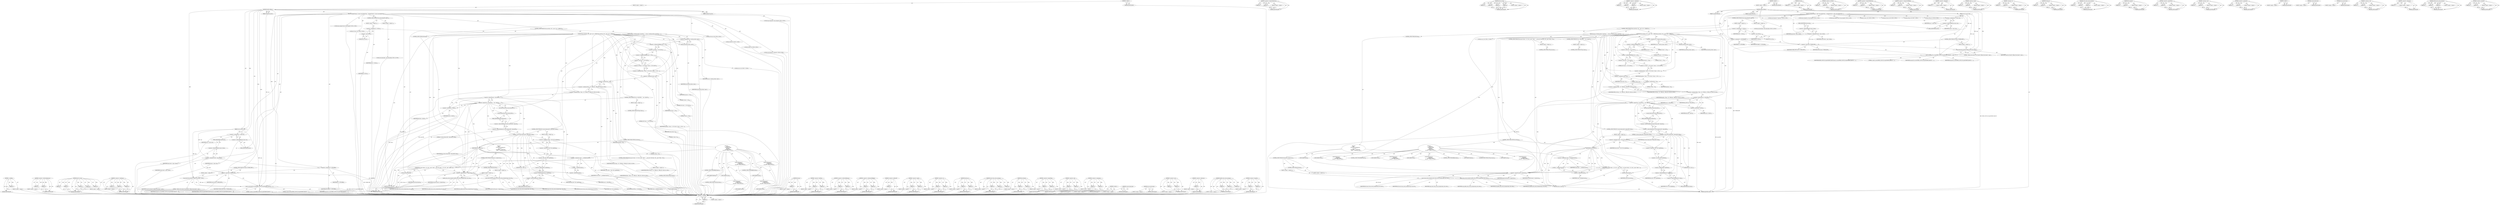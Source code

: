 digraph "&lt;operator&gt;.logicalOr" {
vulnerable_286 [label=<(METHOD,__swab64p)>];
vulnerable_287 [label=<(PARAM,p1)>];
vulnerable_288 [label=<(BLOCK,&lt;empty&gt;,&lt;empty&gt;)>];
vulnerable_289 [label=<(METHOD_RETURN,ANY)>];
vulnerable_270 [label=<(METHOD,&lt;operator&gt;.indirectIndexAccess)>];
vulnerable_271 [label=<(PARAM,p1)>];
vulnerable_272 [label=<(PARAM,p2)>];
vulnerable_273 [label=<(BLOCK,&lt;empty&gt;,&lt;empty&gt;)>];
vulnerable_274 [label=<(METHOD_RETURN,ANY)>];
vulnerable_218 [label=<(METHOD,perf_sw_event)>];
vulnerable_219 [label=<(PARAM,p1)>];
vulnerable_220 [label=<(PARAM,p2)>];
vulnerable_221 [label=<(PARAM,p3)>];
vulnerable_222 [label=<(PARAM,p4)>];
vulnerable_223 [label=<(PARAM,p5)>];
vulnerable_224 [label=<(BLOCK,&lt;empty&gt;,&lt;empty&gt;)>];
vulnerable_225 [label=<(METHOD_RETURN,ANY)>];
vulnerable_246 [label=<(METHOD,&lt;operator&gt;.conditional)>];
vulnerable_247 [label=<(PARAM,p1)>];
vulnerable_248 [label=<(PARAM,p2)>];
vulnerable_249 [label=<(PARAM,p3)>];
vulnerable_250 [label=<(BLOCK,&lt;empty&gt;,&lt;empty&gt;)>];
vulnerable_251 [label=<(METHOD_RETURN,ANY)>];
vulnerable_6 [label=<(METHOD,&lt;global&gt;)<SUB>1</SUB>>];
vulnerable_7 [label=<(BLOCK,&lt;empty&gt;,&lt;empty&gt;)<SUB>1</SUB>>];
vulnerable_8 [label=<(METHOD,handle_stdfmna)<SUB>1</SUB>>];
vulnerable_9 [label=<(PARAM,struct pt_regs *regs)<SUB>1</SUB>>];
vulnerable_10 [label=<(PARAM,unsigned long sfar)<SUB>1</SUB>>];
vulnerable_11 [label=<(PARAM,unsigned long sfsr)<SUB>1</SUB>>];
vulnerable_12 [label=<(BLOCK,{
	unsigned long pc = regs-&gt;tpc;
	unsigned long...,{
	unsigned long pc = regs-&gt;tpc;
	unsigned long...)<SUB>2</SUB>>];
vulnerable_13 [label="<(LOCAL,long unsigned pc: long unsigned)<SUB>3</SUB>>"];
vulnerable_14 [label=<(&lt;operator&gt;.assignment,pc = regs-&gt;tpc)<SUB>3</SUB>>];
vulnerable_15 [label=<(IDENTIFIER,pc,pc = regs-&gt;tpc)<SUB>3</SUB>>];
vulnerable_16 [label=<(&lt;operator&gt;.indirectFieldAccess,regs-&gt;tpc)<SUB>3</SUB>>];
vulnerable_17 [label=<(IDENTIFIER,regs,pc = regs-&gt;tpc)<SUB>3</SUB>>];
vulnerable_18 [label=<(FIELD_IDENTIFIER,tpc,tpc)<SUB>3</SUB>>];
vulnerable_19 [label="<(LOCAL,long unsigned tstate: long unsigned)<SUB>4</SUB>>"];
vulnerable_20 [label=<(&lt;operator&gt;.assignment,tstate = regs-&gt;tstate)<SUB>4</SUB>>];
vulnerable_21 [label=<(IDENTIFIER,tstate,tstate = regs-&gt;tstate)<SUB>4</SUB>>];
vulnerable_22 [label=<(&lt;operator&gt;.indirectFieldAccess,regs-&gt;tstate)<SUB>4</SUB>>];
vulnerable_23 [label=<(IDENTIFIER,regs,tstate = regs-&gt;tstate)<SUB>4</SUB>>];
vulnerable_24 [label=<(FIELD_IDENTIFIER,tstate,tstate)<SUB>4</SUB>>];
vulnerable_25 [label="<(LOCAL,u32 insn: u32)<SUB>5</SUB>>"];
vulnerable_26 [label="<(LOCAL,u64 value: u64)<SUB>6</SUB>>"];
vulnerable_27 [label="<(LOCAL,u8 freg: u8)<SUB>7</SUB>>"];
vulnerable_28 [label="<(LOCAL,int flag: int)<SUB>8</SUB>>"];
vulnerable_29 [label="<(LOCAL,struct fpustate* f: fpustate*)<SUB>9</SUB>>"];
vulnerable_30 [label=<(&lt;operator&gt;.assignment,*f = FPUSTATE)<SUB>9</SUB>>];
vulnerable_31 [label=<(IDENTIFIER,f,*f = FPUSTATE)<SUB>9</SUB>>];
vulnerable_32 [label=<(IDENTIFIER,FPUSTATE,*f = FPUSTATE)<SUB>9</SUB>>];
vulnerable_33 [label=<(CONTROL_STRUCTURE,IF,if (tstate &amp; TSTATE_PRIV))<SUB>11</SUB>>];
vulnerable_34 [label=<(&lt;operator&gt;.and,tstate &amp; TSTATE_PRIV)<SUB>11</SUB>>];
vulnerable_35 [label=<(IDENTIFIER,tstate,tstate &amp; TSTATE_PRIV)<SUB>11</SUB>>];
vulnerable_36 [label=<(IDENTIFIER,TSTATE_PRIV,tstate &amp; TSTATE_PRIV)<SUB>11</SUB>>];
vulnerable_37 [label=<(BLOCK,&lt;empty&gt;,&lt;empty&gt;)<SUB>12</SUB>>];
vulnerable_38 [label=<(die_if_kernel,die_if_kernel(&quot;stdfmna from kernel&quot;, regs))<SUB>12</SUB>>];
vulnerable_39 [label=<(LITERAL,&quot;stdfmna from kernel&quot;,die_if_kernel(&quot;stdfmna from kernel&quot;, regs))<SUB>12</SUB>>];
vulnerable_40 [label=<(IDENTIFIER,regs,die_if_kernel(&quot;stdfmna from kernel&quot;, regs))<SUB>12</SUB>>];
vulnerable_41 [label=<(perf_sw_event,perf_sw_event(PERF_COUNT_SW_ALIGNMENT_FAULTS, 1...)<SUB>13</SUB>>];
vulnerable_42 [label=<(IDENTIFIER,PERF_COUNT_SW_ALIGNMENT_FAULTS,perf_sw_event(PERF_COUNT_SW_ALIGNMENT_FAULTS, 1...)<SUB>13</SUB>>];
vulnerable_43 [label=<(LITERAL,1,perf_sw_event(PERF_COUNT_SW_ALIGNMENT_FAULTS, 1...)<SUB>13</SUB>>];
vulnerable_44 [label=<(LITERAL,0,perf_sw_event(PERF_COUNT_SW_ALIGNMENT_FAULTS, 1...)<SUB>13</SUB>>];
vulnerable_45 [label=<(IDENTIFIER,regs,perf_sw_event(PERF_COUNT_SW_ALIGNMENT_FAULTS, 1...)<SUB>13</SUB>>];
vulnerable_46 [label=<(IDENTIFIER,sfar,perf_sw_event(PERF_COUNT_SW_ALIGNMENT_FAULTS, 1...)<SUB>13</SUB>>];
vulnerable_47 [label=<(CONTROL_STRUCTURE,IF,if (test_thread_flag(TIF_32BIT)))<SUB>14</SUB>>];
vulnerable_48 [label=<(BLOCK,&lt;empty&gt;,&lt;empty&gt;)<SUB>14</SUB>>];
vulnerable_49 [label="<(LOCAL,test_thread_flag : test_thread_flag)<SUB>14</SUB>>"];
vulnerable_50 [label=<(BLOCK,&lt;empty&gt;,&lt;empty&gt;)<SUB>15</SUB>>];
vulnerable_51 [label=<(&lt;operator&gt;.assignment,pc = (u32)pc)<SUB>15</SUB>>];
vulnerable_52 [label=<(IDENTIFIER,pc,pc = (u32)pc)<SUB>15</SUB>>];
vulnerable_53 [label=<(&lt;operator&gt;.cast,(u32)pc)<SUB>15</SUB>>];
vulnerable_54 [label=<(UNKNOWN,u32,u32)<SUB>15</SUB>>];
vulnerable_55 [label=<(IDENTIFIER,pc,(u32)pc)<SUB>15</SUB>>];
vulnerable_56 [label=<(CONTROL_STRUCTURE,IF,if (get_user(insn, (u32 __user *) pc) != -EFAULT))<SUB>16</SUB>>];
vulnerable_57 [label=<(UNKNOWN,get_user(insn, (u32 __user *) pc) != -EFAULT,get_user(insn, (u32 __user *) pc) != -EFAULT)<SUB>16</SUB>>];
vulnerable_58 [label=<(BLOCK,{
		int asi = decode_asi(insn, regs);
		freg = ...,{
		int asi = decode_asi(insn, regs);
		freg = ...)<SUB>16</SUB>>];
vulnerable_59 [label="<(LOCAL,int asi: int)<SUB>17</SUB>>"];
vulnerable_60 [label=<(&lt;operator&gt;.assignment,asi = decode_asi(insn, regs))<SUB>17</SUB>>];
vulnerable_61 [label=<(IDENTIFIER,asi,asi = decode_asi(insn, regs))<SUB>17</SUB>>];
vulnerable_62 [label=<(decode_asi,decode_asi(insn, regs))<SUB>17</SUB>>];
vulnerable_63 [label=<(IDENTIFIER,insn,decode_asi(insn, regs))<SUB>17</SUB>>];
vulnerable_64 [label=<(IDENTIFIER,regs,decode_asi(insn, regs))<SUB>17</SUB>>];
vulnerable_65 [label=<(&lt;operator&gt;.assignment,freg = ((insn &gt;&gt; 25) &amp; 0x1e) | ((insn &gt;&gt; 20) &amp; ...)<SUB>18</SUB>>];
vulnerable_66 [label=<(IDENTIFIER,freg,freg = ((insn &gt;&gt; 25) &amp; 0x1e) | ((insn &gt;&gt; 20) &amp; ...)<SUB>18</SUB>>];
vulnerable_67 [label=<(&lt;operator&gt;.or,((insn &gt;&gt; 25) &amp; 0x1e) | ((insn &gt;&gt; 20) &amp; 0x20))<SUB>18</SUB>>];
vulnerable_68 [label=<(&lt;operator&gt;.and,(insn &gt;&gt; 25) &amp; 0x1e)<SUB>18</SUB>>];
vulnerable_69 [label=<(&lt;operator&gt;.arithmeticShiftRight,insn &gt;&gt; 25)<SUB>18</SUB>>];
vulnerable_70 [label=<(IDENTIFIER,insn,insn &gt;&gt; 25)<SUB>18</SUB>>];
vulnerable_71 [label=<(LITERAL,25,insn &gt;&gt; 25)<SUB>18</SUB>>];
vulnerable_72 [label=<(LITERAL,0x1e,(insn &gt;&gt; 25) &amp; 0x1e)<SUB>18</SUB>>];
vulnerable_73 [label=<(&lt;operator&gt;.and,(insn &gt;&gt; 20) &amp; 0x20)<SUB>18</SUB>>];
vulnerable_74 [label=<(&lt;operator&gt;.arithmeticShiftRight,insn &gt;&gt; 20)<SUB>18</SUB>>];
vulnerable_75 [label=<(IDENTIFIER,insn,insn &gt;&gt; 20)<SUB>18</SUB>>];
vulnerable_76 [label=<(LITERAL,20,insn &gt;&gt; 20)<SUB>18</SUB>>];
vulnerable_77 [label=<(LITERAL,0x20,(insn &gt;&gt; 20) &amp; 0x20)<SUB>18</SUB>>];
vulnerable_78 [label=<(&lt;operator&gt;.assignment,value = 0)<SUB>19</SUB>>];
vulnerable_79 [label=<(IDENTIFIER,value,value = 0)<SUB>19</SUB>>];
vulnerable_80 [label=<(LITERAL,0,value = 0)<SUB>19</SUB>>];
vulnerable_81 [label="<(&lt;operator&gt;.assignment,flag = (freg &lt; 32) ? FPRS_DL : FPRS_DU)<SUB>20</SUB>>"];
vulnerable_82 [label="<(IDENTIFIER,flag,flag = (freg &lt; 32) ? FPRS_DL : FPRS_DU)<SUB>20</SUB>>"];
vulnerable_83 [label="<(&lt;operator&gt;.conditional,(freg &lt; 32) ? FPRS_DL : FPRS_DU)<SUB>20</SUB>>"];
vulnerable_84 [label=<(&lt;operator&gt;.lessThan,freg &lt; 32)<SUB>20</SUB>>];
vulnerable_85 [label=<(IDENTIFIER,freg,freg &lt; 32)<SUB>20</SUB>>];
vulnerable_86 [label=<(LITERAL,32,freg &lt; 32)<SUB>20</SUB>>];
vulnerable_87 [label="<(IDENTIFIER,FPRS_DL,(freg &lt; 32) ? FPRS_DL : FPRS_DU)<SUB>20</SUB>>"];
vulnerable_88 [label="<(IDENTIFIER,FPRS_DU,(freg &lt; 32) ? FPRS_DL : FPRS_DU)<SUB>20</SUB>>"];
vulnerable_89 [label=<(CONTROL_STRUCTURE,IF,if ((asi &gt; ASI_SNFL) ||
		    (asi &lt; ASI_P)))<SUB>21</SUB>>];
vulnerable_90 [label=<(&lt;operator&gt;.logicalOr,(asi &gt; ASI_SNFL) ||
		    (asi &lt; ASI_P))<SUB>21</SUB>>];
vulnerable_91 [label=<(&lt;operator&gt;.greaterThan,asi &gt; ASI_SNFL)<SUB>21</SUB>>];
vulnerable_92 [label=<(IDENTIFIER,asi,asi &gt; ASI_SNFL)<SUB>21</SUB>>];
vulnerable_93 [label=<(IDENTIFIER,ASI_SNFL,asi &gt; ASI_SNFL)<SUB>21</SUB>>];
vulnerable_94 [label=<(&lt;operator&gt;.lessThan,asi &lt; ASI_P)<SUB>22</SUB>>];
vulnerable_95 [label=<(IDENTIFIER,asi,asi &lt; ASI_P)<SUB>22</SUB>>];
vulnerable_96 [label=<(IDENTIFIER,ASI_P,asi &lt; ASI_P)<SUB>22</SUB>>];
vulnerable_97 [label=<(BLOCK,&lt;empty&gt;,&lt;empty&gt;)<SUB>23</SUB>>];
vulnerable_98 [label=<(CONTROL_STRUCTURE,GOTO,goto daex;)<SUB>23</SUB>>];
vulnerable_99 [label=<(save_and_clear_fpu,save_and_clear_fpu())<SUB>24</SUB>>];
vulnerable_100 [label=<(CONTROL_STRUCTURE,IF,if (current_thread_info()-&gt;fpsaved[0] &amp; flag))<SUB>25</SUB>>];
vulnerable_101 [label=<(&lt;operator&gt;.and,current_thread_info()-&gt;fpsaved[0] &amp; flag)<SUB>25</SUB>>];
vulnerable_102 [label=<(&lt;operator&gt;.indirectIndexAccess,current_thread_info()-&gt;fpsaved[0])<SUB>25</SUB>>];
vulnerable_103 [label=<(&lt;operator&gt;.indirectFieldAccess,current_thread_info()-&gt;fpsaved)<SUB>25</SUB>>];
vulnerable_104 [label=<(current_thread_info,current_thread_info())<SUB>25</SUB>>];
vulnerable_105 [label=<(FIELD_IDENTIFIER,fpsaved,fpsaved)<SUB>25</SUB>>];
vulnerable_106 [label=<(LITERAL,0,current_thread_info()-&gt;fpsaved[0] &amp; flag)<SUB>25</SUB>>];
vulnerable_107 [label=<(IDENTIFIER,flag,current_thread_info()-&gt;fpsaved[0] &amp; flag)<SUB>25</SUB>>];
vulnerable_108 [label=<(BLOCK,&lt;empty&gt;,&lt;empty&gt;)<SUB>26</SUB>>];
vulnerable_109 [label=<(&lt;operator&gt;.assignment,value = *(u64 *)&amp;f-&gt;regs[freg])<SUB>26</SUB>>];
vulnerable_110 [label=<(IDENTIFIER,value,value = *(u64 *)&amp;f-&gt;regs[freg])<SUB>26</SUB>>];
vulnerable_111 [label=<(&lt;operator&gt;.indirection,*(u64 *)&amp;f-&gt;regs[freg])<SUB>26</SUB>>];
vulnerable_112 [label=<(&lt;operator&gt;.cast,(u64 *)&amp;f-&gt;regs[freg])<SUB>26</SUB>>];
vulnerable_113 [label=<(UNKNOWN,u64 *,u64 *)<SUB>26</SUB>>];
vulnerable_114 [label=<(&lt;operator&gt;.addressOf,&amp;f-&gt;regs[freg])<SUB>26</SUB>>];
vulnerable_115 [label=<(&lt;operator&gt;.indirectIndexAccess,f-&gt;regs[freg])<SUB>26</SUB>>];
vulnerable_116 [label=<(&lt;operator&gt;.indirectFieldAccess,f-&gt;regs)<SUB>26</SUB>>];
vulnerable_117 [label=<(IDENTIFIER,f,(u64 *)&amp;f-&gt;regs[freg])<SUB>26</SUB>>];
vulnerable_118 [label=<(FIELD_IDENTIFIER,regs,regs)<SUB>26</SUB>>];
vulnerable_119 [label=<(IDENTIFIER,freg,(u64 *)&amp;f-&gt;regs[freg])<SUB>26</SUB>>];
vulnerable_120 [label=<(CONTROL_STRUCTURE,SWITCH,switch(asi))<SUB>27</SUB>>];
vulnerable_121 [label=<(IDENTIFIER,asi,switch(asi))<SUB>27</SUB>>];
vulnerable_122 [label="<(BLOCK,{
		case ASI_P:
		case ASI_S: break;
		case ASI...,{
		case ASI_P:
		case ASI_S: break;
		case ASI...)<SUB>27</SUB>>"];
vulnerable_123 [label=<(JUMP_TARGET,case)<SUB>28</SUB>>];
vulnerable_124 [label="<(IDENTIFIER,ASI_P,{
		case ASI_P:
		case ASI_S: break;
		case ASI...)<SUB>28</SUB>>"];
vulnerable_125 [label=<(JUMP_TARGET,case)<SUB>29</SUB>>];
vulnerable_126 [label="<(IDENTIFIER,ASI_S,{
		case ASI_P:
		case ASI_S: break;
		case ASI...)<SUB>29</SUB>>"];
vulnerable_127 [label=<(CONTROL_STRUCTURE,BREAK,break;)<SUB>29</SUB>>];
vulnerable_128 [label=<(JUMP_TARGET,case)<SUB>30</SUB>>];
vulnerable_129 [label="<(IDENTIFIER,ASI_PL,{
		case ASI_P:
		case ASI_S: break;
		case ASI...)<SUB>30</SUB>>"];
vulnerable_130 [label=<(JUMP_TARGET,case)<SUB>31</SUB>>];
vulnerable_131 [label="<(IDENTIFIER,ASI_SL,{
		case ASI_P:
		case ASI_S: break;
		case ASI...)<SUB>31</SUB>>"];
vulnerable_132 [label=<(&lt;operator&gt;.assignment,value = __swab64p(&amp;value))<SUB>32</SUB>>];
vulnerable_133 [label=<(IDENTIFIER,value,value = __swab64p(&amp;value))<SUB>32</SUB>>];
vulnerable_134 [label=<(__swab64p,__swab64p(&amp;value))<SUB>32</SUB>>];
vulnerable_135 [label=<(&lt;operator&gt;.addressOf,&amp;value)<SUB>32</SUB>>];
vulnerable_136 [label=<(IDENTIFIER,value,__swab64p(&amp;value))<SUB>32</SUB>>];
vulnerable_137 [label=<(CONTROL_STRUCTURE,BREAK,break;)<SUB>32</SUB>>];
vulnerable_138 [label=<(JUMP_TARGET,default)<SUB>33</SUB>>];
vulnerable_139 [label=<(CONTROL_STRUCTURE,GOTO,goto daex;)<SUB>33</SUB>>];
vulnerable_140 [label=<(CONTROL_STRUCTURE,IF,if (put_user (value &gt;&gt; 32, (u32 __user *) sfar) ||
		    __put_user ((u32)value, (u32 __user *)(sfar + 4))))<SUB>35</SUB>>];
vulnerable_141 [label=<(UNKNOWN,put_user (value &gt;&gt; 32, (u32 __user *) sfar) ||
...,put_user (value &gt;&gt; 32, (u32 __user *) sfar) ||
...)<SUB>35</SUB>>];
vulnerable_142 [label=<(BLOCK,&lt;empty&gt;,&lt;empty&gt;)<SUB>37</SUB>>];
vulnerable_143 [label=<(CONTROL_STRUCTURE,GOTO,goto daex;)<SUB>37</SUB>>];
vulnerable_144 [label=<(CONTROL_STRUCTURE,ELSE,else)<SUB>38</SUB>>];
vulnerable_145 [label="<(BLOCK,{
daex:
		if (tlb_type == hypervisor)
			sun4v_...,{
daex:
		if (tlb_type == hypervisor)
			sun4v_...)<SUB>38</SUB>>"];
vulnerable_146 [label=<(JUMP_TARGET,daex)<SUB>39</SUB>>];
vulnerable_147 [label=<(CONTROL_STRUCTURE,IF,if (tlb_type == hypervisor))<SUB>40</SUB>>];
vulnerable_148 [label=<(&lt;operator&gt;.equals,tlb_type == hypervisor)<SUB>40</SUB>>];
vulnerable_149 [label=<(IDENTIFIER,tlb_type,tlb_type == hypervisor)<SUB>40</SUB>>];
vulnerable_150 [label=<(IDENTIFIER,hypervisor,tlb_type == hypervisor)<SUB>40</SUB>>];
vulnerable_151 [label=<(BLOCK,&lt;empty&gt;,&lt;empty&gt;)<SUB>41</SUB>>];
vulnerable_152 [label=<(sun4v_data_access_exception,sun4v_data_access_exception(regs, sfar, sfsr))<SUB>41</SUB>>];
vulnerable_153 [label=<(IDENTIFIER,regs,sun4v_data_access_exception(regs, sfar, sfsr))<SUB>41</SUB>>];
vulnerable_154 [label=<(IDENTIFIER,sfar,sun4v_data_access_exception(regs, sfar, sfsr))<SUB>41</SUB>>];
vulnerable_155 [label=<(IDENTIFIER,sfsr,sun4v_data_access_exception(regs, sfar, sfsr))<SUB>41</SUB>>];
vulnerable_156 [label=<(CONTROL_STRUCTURE,ELSE,else)<SUB>43</SUB>>];
vulnerable_157 [label=<(BLOCK,&lt;empty&gt;,&lt;empty&gt;)<SUB>43</SUB>>];
vulnerable_158 [label=<(spitfire_data_access_exception,spitfire_data_access_exception(regs, sfsr, sfar))<SUB>43</SUB>>];
vulnerable_159 [label=<(IDENTIFIER,regs,spitfire_data_access_exception(regs, sfsr, sfar))<SUB>43</SUB>>];
vulnerable_160 [label=<(IDENTIFIER,sfsr,spitfire_data_access_exception(regs, sfsr, sfar))<SUB>43</SUB>>];
vulnerable_161 [label=<(IDENTIFIER,sfar,spitfire_data_access_exception(regs, sfsr, sfar))<SUB>43</SUB>>];
vulnerable_162 [label=<(RETURN,return;,return;)<SUB>44</SUB>>];
vulnerable_163 [label=<(advance,advance(regs))<SUB>46</SUB>>];
vulnerable_164 [label=<(IDENTIFIER,regs,advance(regs))<SUB>46</SUB>>];
vulnerable_165 [label=<(METHOD_RETURN,void)<SUB>1</SUB>>];
vulnerable_167 [label=<(METHOD_RETURN,ANY)<SUB>1</SUB>>];
vulnerable_307 [label=<(METHOD,advance)>];
vulnerable_308 [label=<(PARAM,p1)>];
vulnerable_309 [label=<(BLOCK,&lt;empty&gt;,&lt;empty&gt;)>];
vulnerable_310 [label=<(METHOD_RETURN,ANY)>];
vulnerable_252 [label=<(METHOD,&lt;operator&gt;.lessThan)>];
vulnerable_253 [label=<(PARAM,p1)>];
vulnerable_254 [label=<(PARAM,p2)>];
vulnerable_255 [label=<(BLOCK,&lt;empty&gt;,&lt;empty&gt;)>];
vulnerable_256 [label=<(METHOD_RETURN,ANY)>];
vulnerable_203 [label=<(METHOD,&lt;operator&gt;.indirectFieldAccess)>];
vulnerable_204 [label=<(PARAM,p1)>];
vulnerable_205 [label=<(PARAM,p2)>];
vulnerable_206 [label=<(BLOCK,&lt;empty&gt;,&lt;empty&gt;)>];
vulnerable_207 [label=<(METHOD_RETURN,ANY)>];
vulnerable_241 [label=<(METHOD,&lt;operator&gt;.arithmeticShiftRight)>];
vulnerable_242 [label=<(PARAM,p1)>];
vulnerable_243 [label=<(PARAM,p2)>];
vulnerable_244 [label=<(BLOCK,&lt;empty&gt;,&lt;empty&gt;)>];
vulnerable_245 [label=<(METHOD_RETURN,ANY)>];
vulnerable_282 [label=<(METHOD,&lt;operator&gt;.addressOf)>];
vulnerable_283 [label=<(PARAM,p1)>];
vulnerable_284 [label=<(BLOCK,&lt;empty&gt;,&lt;empty&gt;)>];
vulnerable_285 [label=<(METHOD_RETURN,ANY)>];
vulnerable_290 [label=<(METHOD,&lt;operator&gt;.equals)>];
vulnerable_291 [label=<(PARAM,p1)>];
vulnerable_292 [label=<(PARAM,p2)>];
vulnerable_293 [label=<(BLOCK,&lt;empty&gt;,&lt;empty&gt;)>];
vulnerable_294 [label=<(METHOD_RETURN,ANY)>];
vulnerable_236 [label=<(METHOD,&lt;operator&gt;.or)>];
vulnerable_237 [label=<(PARAM,p1)>];
vulnerable_238 [label=<(PARAM,p2)>];
vulnerable_239 [label=<(BLOCK,&lt;empty&gt;,&lt;empty&gt;)>];
vulnerable_240 [label=<(METHOD_RETURN,ANY)>];
vulnerable_231 [label=<(METHOD,decode_asi)>];
vulnerable_232 [label=<(PARAM,p1)>];
vulnerable_233 [label=<(PARAM,p2)>];
vulnerable_234 [label=<(BLOCK,&lt;empty&gt;,&lt;empty&gt;)>];
vulnerable_235 [label=<(METHOD_RETURN,ANY)>];
vulnerable_295 [label=<(METHOD,sun4v_data_access_exception)>];
vulnerable_296 [label=<(PARAM,p1)>];
vulnerable_297 [label=<(PARAM,p2)>];
vulnerable_298 [label=<(PARAM,p3)>];
vulnerable_299 [label=<(BLOCK,&lt;empty&gt;,&lt;empty&gt;)>];
vulnerable_300 [label=<(METHOD_RETURN,ANY)>];
vulnerable_213 [label=<(METHOD,die_if_kernel)>];
vulnerable_214 [label=<(PARAM,p1)>];
vulnerable_215 [label=<(PARAM,p2)>];
vulnerable_216 [label=<(BLOCK,&lt;empty&gt;,&lt;empty&gt;)>];
vulnerable_217 [label=<(METHOD_RETURN,ANY)>];
vulnerable_262 [label=<(METHOD,&lt;operator&gt;.greaterThan)>];
vulnerable_263 [label=<(PARAM,p1)>];
vulnerable_264 [label=<(PARAM,p2)>];
vulnerable_265 [label=<(BLOCK,&lt;empty&gt;,&lt;empty&gt;)>];
vulnerable_266 [label=<(METHOD_RETURN,ANY)>];
vulnerable_208 [label=<(METHOD,&lt;operator&gt;.and)>];
vulnerable_209 [label=<(PARAM,p1)>];
vulnerable_210 [label=<(PARAM,p2)>];
vulnerable_211 [label=<(BLOCK,&lt;empty&gt;,&lt;empty&gt;)>];
vulnerable_212 [label=<(METHOD_RETURN,ANY)>];
vulnerable_198 [label=<(METHOD,&lt;operator&gt;.assignment)>];
vulnerable_199 [label=<(PARAM,p1)>];
vulnerable_200 [label=<(PARAM,p2)>];
vulnerable_201 [label=<(BLOCK,&lt;empty&gt;,&lt;empty&gt;)>];
vulnerable_202 [label=<(METHOD_RETURN,ANY)>];
vulnerable_192 [label=<(METHOD,&lt;global&gt;)<SUB>1</SUB>>];
vulnerable_193 [label=<(BLOCK,&lt;empty&gt;,&lt;empty&gt;)>];
vulnerable_194 [label=<(METHOD_RETURN,ANY)>];
vulnerable_275 [label=<(METHOD,current_thread_info)>];
vulnerable_276 [label=<(BLOCK,&lt;empty&gt;,&lt;empty&gt;)>];
vulnerable_277 [label=<(METHOD_RETURN,ANY)>];
vulnerable_267 [label=<(METHOD,save_and_clear_fpu)>];
vulnerable_268 [label=<(BLOCK,&lt;empty&gt;,&lt;empty&gt;)>];
vulnerable_269 [label=<(METHOD_RETURN,ANY)>];
vulnerable_226 [label=<(METHOD,&lt;operator&gt;.cast)>];
vulnerable_227 [label=<(PARAM,p1)>];
vulnerable_228 [label=<(PARAM,p2)>];
vulnerable_229 [label=<(BLOCK,&lt;empty&gt;,&lt;empty&gt;)>];
vulnerable_230 [label=<(METHOD_RETURN,ANY)>];
vulnerable_278 [label=<(METHOD,&lt;operator&gt;.indirection)>];
vulnerable_279 [label=<(PARAM,p1)>];
vulnerable_280 [label=<(BLOCK,&lt;empty&gt;,&lt;empty&gt;)>];
vulnerable_281 [label=<(METHOD_RETURN,ANY)>];
vulnerable_301 [label=<(METHOD,spitfire_data_access_exception)>];
vulnerable_302 [label=<(PARAM,p1)>];
vulnerable_303 [label=<(PARAM,p2)>];
vulnerable_304 [label=<(PARAM,p3)>];
vulnerable_305 [label=<(BLOCK,&lt;empty&gt;,&lt;empty&gt;)>];
vulnerable_306 [label=<(METHOD_RETURN,ANY)>];
vulnerable_257 [label=<(METHOD,&lt;operator&gt;.logicalOr)>];
vulnerable_258 [label=<(PARAM,p1)>];
vulnerable_259 [label=<(PARAM,p2)>];
vulnerable_260 [label=<(BLOCK,&lt;empty&gt;,&lt;empty&gt;)>];
vulnerable_261 [label=<(METHOD_RETURN,ANY)>];
fixed_284 [label=<(METHOD,__swab64p)>];
fixed_285 [label=<(PARAM,p1)>];
fixed_286 [label=<(BLOCK,&lt;empty&gt;,&lt;empty&gt;)>];
fixed_287 [label=<(METHOD_RETURN,ANY)>];
fixed_268 [label=<(METHOD,&lt;operator&gt;.indirectIndexAccess)>];
fixed_269 [label=<(PARAM,p1)>];
fixed_270 [label=<(PARAM,p2)>];
fixed_271 [label=<(BLOCK,&lt;empty&gt;,&lt;empty&gt;)>];
fixed_272 [label=<(METHOD_RETURN,ANY)>];
fixed_217 [label=<(METHOD,perf_sw_event)>];
fixed_218 [label=<(PARAM,p1)>];
fixed_219 [label=<(PARAM,p2)>];
fixed_220 [label=<(PARAM,p3)>];
fixed_221 [label=<(PARAM,p4)>];
fixed_222 [label=<(BLOCK,&lt;empty&gt;,&lt;empty&gt;)>];
fixed_223 [label=<(METHOD_RETURN,ANY)>];
fixed_244 [label=<(METHOD,&lt;operator&gt;.conditional)>];
fixed_245 [label=<(PARAM,p1)>];
fixed_246 [label=<(PARAM,p2)>];
fixed_247 [label=<(PARAM,p3)>];
fixed_248 [label=<(BLOCK,&lt;empty&gt;,&lt;empty&gt;)>];
fixed_249 [label=<(METHOD_RETURN,ANY)>];
fixed_6 [label=<(METHOD,&lt;global&gt;)<SUB>1</SUB>>];
fixed_7 [label=<(BLOCK,&lt;empty&gt;,&lt;empty&gt;)<SUB>1</SUB>>];
fixed_8 [label=<(METHOD,handle_stdfmna)<SUB>1</SUB>>];
fixed_9 [label=<(PARAM,struct pt_regs *regs)<SUB>1</SUB>>];
fixed_10 [label=<(PARAM,unsigned long sfar)<SUB>1</SUB>>];
fixed_11 [label=<(PARAM,unsigned long sfsr)<SUB>1</SUB>>];
fixed_12 [label=<(BLOCK,{
	unsigned long pc = regs-&gt;tpc;
	unsigned long...,{
	unsigned long pc = regs-&gt;tpc;
	unsigned long...)<SUB>2</SUB>>];
fixed_13 [label="<(LOCAL,long unsigned pc: long unsigned)<SUB>3</SUB>>"];
fixed_14 [label=<(&lt;operator&gt;.assignment,pc = regs-&gt;tpc)<SUB>3</SUB>>];
fixed_15 [label=<(IDENTIFIER,pc,pc = regs-&gt;tpc)<SUB>3</SUB>>];
fixed_16 [label=<(&lt;operator&gt;.indirectFieldAccess,regs-&gt;tpc)<SUB>3</SUB>>];
fixed_17 [label=<(IDENTIFIER,regs,pc = regs-&gt;tpc)<SUB>3</SUB>>];
fixed_18 [label=<(FIELD_IDENTIFIER,tpc,tpc)<SUB>3</SUB>>];
fixed_19 [label="<(LOCAL,long unsigned tstate: long unsigned)<SUB>4</SUB>>"];
fixed_20 [label=<(&lt;operator&gt;.assignment,tstate = regs-&gt;tstate)<SUB>4</SUB>>];
fixed_21 [label=<(IDENTIFIER,tstate,tstate = regs-&gt;tstate)<SUB>4</SUB>>];
fixed_22 [label=<(&lt;operator&gt;.indirectFieldAccess,regs-&gt;tstate)<SUB>4</SUB>>];
fixed_23 [label=<(IDENTIFIER,regs,tstate = regs-&gt;tstate)<SUB>4</SUB>>];
fixed_24 [label=<(FIELD_IDENTIFIER,tstate,tstate)<SUB>4</SUB>>];
fixed_25 [label="<(LOCAL,u32 insn: u32)<SUB>5</SUB>>"];
fixed_26 [label="<(LOCAL,u64 value: u64)<SUB>6</SUB>>"];
fixed_27 [label="<(LOCAL,u8 freg: u8)<SUB>7</SUB>>"];
fixed_28 [label="<(LOCAL,int flag: int)<SUB>8</SUB>>"];
fixed_29 [label="<(LOCAL,struct fpustate* f: fpustate*)<SUB>9</SUB>>"];
fixed_30 [label=<(&lt;operator&gt;.assignment,*f = FPUSTATE)<SUB>9</SUB>>];
fixed_31 [label=<(IDENTIFIER,f,*f = FPUSTATE)<SUB>9</SUB>>];
fixed_32 [label=<(IDENTIFIER,FPUSTATE,*f = FPUSTATE)<SUB>9</SUB>>];
fixed_33 [label=<(CONTROL_STRUCTURE,IF,if (tstate &amp; TSTATE_PRIV))<SUB>11</SUB>>];
fixed_34 [label=<(&lt;operator&gt;.and,tstate &amp; TSTATE_PRIV)<SUB>11</SUB>>];
fixed_35 [label=<(IDENTIFIER,tstate,tstate &amp; TSTATE_PRIV)<SUB>11</SUB>>];
fixed_36 [label=<(IDENTIFIER,TSTATE_PRIV,tstate &amp; TSTATE_PRIV)<SUB>11</SUB>>];
fixed_37 [label=<(BLOCK,&lt;empty&gt;,&lt;empty&gt;)<SUB>12</SUB>>];
fixed_38 [label=<(die_if_kernel,die_if_kernel(&quot;stdfmna from kernel&quot;, regs))<SUB>12</SUB>>];
fixed_39 [label=<(LITERAL,&quot;stdfmna from kernel&quot;,die_if_kernel(&quot;stdfmna from kernel&quot;, regs))<SUB>12</SUB>>];
fixed_40 [label=<(IDENTIFIER,regs,die_if_kernel(&quot;stdfmna from kernel&quot;, regs))<SUB>12</SUB>>];
fixed_41 [label=<(perf_sw_event,perf_sw_event(PERF_COUNT_SW_ALIGNMENT_FAULTS, 1...)<SUB>13</SUB>>];
fixed_42 [label=<(IDENTIFIER,PERF_COUNT_SW_ALIGNMENT_FAULTS,perf_sw_event(PERF_COUNT_SW_ALIGNMENT_FAULTS, 1...)<SUB>13</SUB>>];
fixed_43 [label=<(LITERAL,1,perf_sw_event(PERF_COUNT_SW_ALIGNMENT_FAULTS, 1...)<SUB>13</SUB>>];
fixed_44 [label=<(IDENTIFIER,regs,perf_sw_event(PERF_COUNT_SW_ALIGNMENT_FAULTS, 1...)<SUB>13</SUB>>];
fixed_45 [label=<(IDENTIFIER,sfar,perf_sw_event(PERF_COUNT_SW_ALIGNMENT_FAULTS, 1...)<SUB>13</SUB>>];
fixed_46 [label=<(CONTROL_STRUCTURE,IF,if (test_thread_flag(TIF_32BIT)))<SUB>14</SUB>>];
fixed_47 [label=<(BLOCK,&lt;empty&gt;,&lt;empty&gt;)<SUB>14</SUB>>];
fixed_48 [label="<(LOCAL,test_thread_flag : test_thread_flag)<SUB>14</SUB>>"];
fixed_49 [label=<(BLOCK,&lt;empty&gt;,&lt;empty&gt;)<SUB>15</SUB>>];
fixed_50 [label=<(&lt;operator&gt;.assignment,pc = (u32)pc)<SUB>15</SUB>>];
fixed_51 [label=<(IDENTIFIER,pc,pc = (u32)pc)<SUB>15</SUB>>];
fixed_52 [label=<(&lt;operator&gt;.cast,(u32)pc)<SUB>15</SUB>>];
fixed_53 [label=<(UNKNOWN,u32,u32)<SUB>15</SUB>>];
fixed_54 [label=<(IDENTIFIER,pc,(u32)pc)<SUB>15</SUB>>];
fixed_55 [label=<(CONTROL_STRUCTURE,IF,if (get_user(insn, (u32 __user *) pc) != -EFAULT))<SUB>16</SUB>>];
fixed_56 [label=<(UNKNOWN,get_user(insn, (u32 __user *) pc) != -EFAULT,get_user(insn, (u32 __user *) pc) != -EFAULT)<SUB>16</SUB>>];
fixed_57 [label=<(BLOCK,{
		int asi = decode_asi(insn, regs);
		freg = ...,{
		int asi = decode_asi(insn, regs);
		freg = ...)<SUB>16</SUB>>];
fixed_58 [label="<(LOCAL,int asi: int)<SUB>17</SUB>>"];
fixed_59 [label=<(&lt;operator&gt;.assignment,asi = decode_asi(insn, regs))<SUB>17</SUB>>];
fixed_60 [label=<(IDENTIFIER,asi,asi = decode_asi(insn, regs))<SUB>17</SUB>>];
fixed_61 [label=<(decode_asi,decode_asi(insn, regs))<SUB>17</SUB>>];
fixed_62 [label=<(IDENTIFIER,insn,decode_asi(insn, regs))<SUB>17</SUB>>];
fixed_63 [label=<(IDENTIFIER,regs,decode_asi(insn, regs))<SUB>17</SUB>>];
fixed_64 [label=<(&lt;operator&gt;.assignment,freg = ((insn &gt;&gt; 25) &amp; 0x1e) | ((insn &gt;&gt; 20) &amp; ...)<SUB>18</SUB>>];
fixed_65 [label=<(IDENTIFIER,freg,freg = ((insn &gt;&gt; 25) &amp; 0x1e) | ((insn &gt;&gt; 20) &amp; ...)<SUB>18</SUB>>];
fixed_66 [label=<(&lt;operator&gt;.or,((insn &gt;&gt; 25) &amp; 0x1e) | ((insn &gt;&gt; 20) &amp; 0x20))<SUB>18</SUB>>];
fixed_67 [label=<(&lt;operator&gt;.and,(insn &gt;&gt; 25) &amp; 0x1e)<SUB>18</SUB>>];
fixed_68 [label=<(&lt;operator&gt;.arithmeticShiftRight,insn &gt;&gt; 25)<SUB>18</SUB>>];
fixed_69 [label=<(IDENTIFIER,insn,insn &gt;&gt; 25)<SUB>18</SUB>>];
fixed_70 [label=<(LITERAL,25,insn &gt;&gt; 25)<SUB>18</SUB>>];
fixed_71 [label=<(LITERAL,0x1e,(insn &gt;&gt; 25) &amp; 0x1e)<SUB>18</SUB>>];
fixed_72 [label=<(&lt;operator&gt;.and,(insn &gt;&gt; 20) &amp; 0x20)<SUB>18</SUB>>];
fixed_73 [label=<(&lt;operator&gt;.arithmeticShiftRight,insn &gt;&gt; 20)<SUB>18</SUB>>];
fixed_74 [label=<(IDENTIFIER,insn,insn &gt;&gt; 20)<SUB>18</SUB>>];
fixed_75 [label=<(LITERAL,20,insn &gt;&gt; 20)<SUB>18</SUB>>];
fixed_76 [label=<(LITERAL,0x20,(insn &gt;&gt; 20) &amp; 0x20)<SUB>18</SUB>>];
fixed_77 [label=<(&lt;operator&gt;.assignment,value = 0)<SUB>19</SUB>>];
fixed_78 [label=<(IDENTIFIER,value,value = 0)<SUB>19</SUB>>];
fixed_79 [label=<(LITERAL,0,value = 0)<SUB>19</SUB>>];
fixed_80 [label="<(&lt;operator&gt;.assignment,flag = (freg &lt; 32) ? FPRS_DL : FPRS_DU)<SUB>20</SUB>>"];
fixed_81 [label="<(IDENTIFIER,flag,flag = (freg &lt; 32) ? FPRS_DL : FPRS_DU)<SUB>20</SUB>>"];
fixed_82 [label="<(&lt;operator&gt;.conditional,(freg &lt; 32) ? FPRS_DL : FPRS_DU)<SUB>20</SUB>>"];
fixed_83 [label=<(&lt;operator&gt;.lessThan,freg &lt; 32)<SUB>20</SUB>>];
fixed_84 [label=<(IDENTIFIER,freg,freg &lt; 32)<SUB>20</SUB>>];
fixed_85 [label=<(LITERAL,32,freg &lt; 32)<SUB>20</SUB>>];
fixed_86 [label="<(IDENTIFIER,FPRS_DL,(freg &lt; 32) ? FPRS_DL : FPRS_DU)<SUB>20</SUB>>"];
fixed_87 [label="<(IDENTIFIER,FPRS_DU,(freg &lt; 32) ? FPRS_DL : FPRS_DU)<SUB>20</SUB>>"];
fixed_88 [label=<(CONTROL_STRUCTURE,IF,if ((asi &gt; ASI_SNFL) ||
		    (asi &lt; ASI_P)))<SUB>21</SUB>>];
fixed_89 [label=<(&lt;operator&gt;.logicalOr,(asi &gt; ASI_SNFL) ||
		    (asi &lt; ASI_P))<SUB>21</SUB>>];
fixed_90 [label=<(&lt;operator&gt;.greaterThan,asi &gt; ASI_SNFL)<SUB>21</SUB>>];
fixed_91 [label=<(IDENTIFIER,asi,asi &gt; ASI_SNFL)<SUB>21</SUB>>];
fixed_92 [label=<(IDENTIFIER,ASI_SNFL,asi &gt; ASI_SNFL)<SUB>21</SUB>>];
fixed_93 [label=<(&lt;operator&gt;.lessThan,asi &lt; ASI_P)<SUB>22</SUB>>];
fixed_94 [label=<(IDENTIFIER,asi,asi &lt; ASI_P)<SUB>22</SUB>>];
fixed_95 [label=<(IDENTIFIER,ASI_P,asi &lt; ASI_P)<SUB>22</SUB>>];
fixed_96 [label=<(BLOCK,&lt;empty&gt;,&lt;empty&gt;)<SUB>23</SUB>>];
fixed_97 [label=<(CONTROL_STRUCTURE,GOTO,goto daex;)<SUB>23</SUB>>];
fixed_98 [label=<(save_and_clear_fpu,save_and_clear_fpu())<SUB>24</SUB>>];
fixed_99 [label=<(CONTROL_STRUCTURE,IF,if (current_thread_info()-&gt;fpsaved[0] &amp; flag))<SUB>25</SUB>>];
fixed_100 [label=<(&lt;operator&gt;.and,current_thread_info()-&gt;fpsaved[0] &amp; flag)<SUB>25</SUB>>];
fixed_101 [label=<(&lt;operator&gt;.indirectIndexAccess,current_thread_info()-&gt;fpsaved[0])<SUB>25</SUB>>];
fixed_102 [label=<(&lt;operator&gt;.indirectFieldAccess,current_thread_info()-&gt;fpsaved)<SUB>25</SUB>>];
fixed_103 [label=<(current_thread_info,current_thread_info())<SUB>25</SUB>>];
fixed_104 [label=<(FIELD_IDENTIFIER,fpsaved,fpsaved)<SUB>25</SUB>>];
fixed_105 [label=<(LITERAL,0,current_thread_info()-&gt;fpsaved[0] &amp; flag)<SUB>25</SUB>>];
fixed_106 [label=<(IDENTIFIER,flag,current_thread_info()-&gt;fpsaved[0] &amp; flag)<SUB>25</SUB>>];
fixed_107 [label=<(BLOCK,&lt;empty&gt;,&lt;empty&gt;)<SUB>26</SUB>>];
fixed_108 [label=<(&lt;operator&gt;.assignment,value = *(u64 *)&amp;f-&gt;regs[freg])<SUB>26</SUB>>];
fixed_109 [label=<(IDENTIFIER,value,value = *(u64 *)&amp;f-&gt;regs[freg])<SUB>26</SUB>>];
fixed_110 [label=<(&lt;operator&gt;.indirection,*(u64 *)&amp;f-&gt;regs[freg])<SUB>26</SUB>>];
fixed_111 [label=<(&lt;operator&gt;.cast,(u64 *)&amp;f-&gt;regs[freg])<SUB>26</SUB>>];
fixed_112 [label=<(UNKNOWN,u64 *,u64 *)<SUB>26</SUB>>];
fixed_113 [label=<(&lt;operator&gt;.addressOf,&amp;f-&gt;regs[freg])<SUB>26</SUB>>];
fixed_114 [label=<(&lt;operator&gt;.indirectIndexAccess,f-&gt;regs[freg])<SUB>26</SUB>>];
fixed_115 [label=<(&lt;operator&gt;.indirectFieldAccess,f-&gt;regs)<SUB>26</SUB>>];
fixed_116 [label=<(IDENTIFIER,f,(u64 *)&amp;f-&gt;regs[freg])<SUB>26</SUB>>];
fixed_117 [label=<(FIELD_IDENTIFIER,regs,regs)<SUB>26</SUB>>];
fixed_118 [label=<(IDENTIFIER,freg,(u64 *)&amp;f-&gt;regs[freg])<SUB>26</SUB>>];
fixed_119 [label=<(CONTROL_STRUCTURE,SWITCH,switch(asi))<SUB>27</SUB>>];
fixed_120 [label=<(IDENTIFIER,asi,switch(asi))<SUB>27</SUB>>];
fixed_121 [label="<(BLOCK,{
		case ASI_P:
		case ASI_S: break;
		case ASI...,{
		case ASI_P:
		case ASI_S: break;
		case ASI...)<SUB>27</SUB>>"];
fixed_122 [label=<(JUMP_TARGET,case)<SUB>28</SUB>>];
fixed_123 [label="<(IDENTIFIER,ASI_P,{
		case ASI_P:
		case ASI_S: break;
		case ASI...)<SUB>28</SUB>>"];
fixed_124 [label=<(JUMP_TARGET,case)<SUB>29</SUB>>];
fixed_125 [label="<(IDENTIFIER,ASI_S,{
		case ASI_P:
		case ASI_S: break;
		case ASI...)<SUB>29</SUB>>"];
fixed_126 [label=<(CONTROL_STRUCTURE,BREAK,break;)<SUB>29</SUB>>];
fixed_127 [label=<(JUMP_TARGET,case)<SUB>30</SUB>>];
fixed_128 [label="<(IDENTIFIER,ASI_PL,{
		case ASI_P:
		case ASI_S: break;
		case ASI...)<SUB>30</SUB>>"];
fixed_129 [label=<(JUMP_TARGET,case)<SUB>31</SUB>>];
fixed_130 [label="<(IDENTIFIER,ASI_SL,{
		case ASI_P:
		case ASI_S: break;
		case ASI...)<SUB>31</SUB>>"];
fixed_131 [label=<(&lt;operator&gt;.assignment,value = __swab64p(&amp;value))<SUB>32</SUB>>];
fixed_132 [label=<(IDENTIFIER,value,value = __swab64p(&amp;value))<SUB>32</SUB>>];
fixed_133 [label=<(__swab64p,__swab64p(&amp;value))<SUB>32</SUB>>];
fixed_134 [label=<(&lt;operator&gt;.addressOf,&amp;value)<SUB>32</SUB>>];
fixed_135 [label=<(IDENTIFIER,value,__swab64p(&amp;value))<SUB>32</SUB>>];
fixed_136 [label=<(CONTROL_STRUCTURE,BREAK,break;)<SUB>32</SUB>>];
fixed_137 [label=<(JUMP_TARGET,default)<SUB>33</SUB>>];
fixed_138 [label=<(CONTROL_STRUCTURE,GOTO,goto daex;)<SUB>33</SUB>>];
fixed_139 [label=<(CONTROL_STRUCTURE,IF,if (put_user (value &gt;&gt; 32, (u32 __user *) sfar) ||
		    __put_user ((u32)value, (u32 __user *)(sfar + 4))))<SUB>35</SUB>>];
fixed_140 [label=<(UNKNOWN,put_user (value &gt;&gt; 32, (u32 __user *) sfar) ||
...,put_user (value &gt;&gt; 32, (u32 __user *) sfar) ||
...)<SUB>35</SUB>>];
fixed_141 [label=<(BLOCK,&lt;empty&gt;,&lt;empty&gt;)<SUB>37</SUB>>];
fixed_142 [label=<(CONTROL_STRUCTURE,GOTO,goto daex;)<SUB>37</SUB>>];
fixed_143 [label=<(CONTROL_STRUCTURE,ELSE,else)<SUB>38</SUB>>];
fixed_144 [label="<(BLOCK,{
daex:
		if (tlb_type == hypervisor)
			sun4v_...,{
daex:
		if (tlb_type == hypervisor)
			sun4v_...)<SUB>38</SUB>>"];
fixed_145 [label=<(JUMP_TARGET,daex)<SUB>39</SUB>>];
fixed_146 [label=<(CONTROL_STRUCTURE,IF,if (tlb_type == hypervisor))<SUB>40</SUB>>];
fixed_147 [label=<(&lt;operator&gt;.equals,tlb_type == hypervisor)<SUB>40</SUB>>];
fixed_148 [label=<(IDENTIFIER,tlb_type,tlb_type == hypervisor)<SUB>40</SUB>>];
fixed_149 [label=<(IDENTIFIER,hypervisor,tlb_type == hypervisor)<SUB>40</SUB>>];
fixed_150 [label=<(BLOCK,&lt;empty&gt;,&lt;empty&gt;)<SUB>41</SUB>>];
fixed_151 [label=<(sun4v_data_access_exception,sun4v_data_access_exception(regs, sfar, sfsr))<SUB>41</SUB>>];
fixed_152 [label=<(IDENTIFIER,regs,sun4v_data_access_exception(regs, sfar, sfsr))<SUB>41</SUB>>];
fixed_153 [label=<(IDENTIFIER,sfar,sun4v_data_access_exception(regs, sfar, sfsr))<SUB>41</SUB>>];
fixed_154 [label=<(IDENTIFIER,sfsr,sun4v_data_access_exception(regs, sfar, sfsr))<SUB>41</SUB>>];
fixed_155 [label=<(CONTROL_STRUCTURE,ELSE,else)<SUB>43</SUB>>];
fixed_156 [label=<(BLOCK,&lt;empty&gt;,&lt;empty&gt;)<SUB>43</SUB>>];
fixed_157 [label=<(spitfire_data_access_exception,spitfire_data_access_exception(regs, sfsr, sfar))<SUB>43</SUB>>];
fixed_158 [label=<(IDENTIFIER,regs,spitfire_data_access_exception(regs, sfsr, sfar))<SUB>43</SUB>>];
fixed_159 [label=<(IDENTIFIER,sfsr,spitfire_data_access_exception(regs, sfsr, sfar))<SUB>43</SUB>>];
fixed_160 [label=<(IDENTIFIER,sfar,spitfire_data_access_exception(regs, sfsr, sfar))<SUB>43</SUB>>];
fixed_161 [label=<(RETURN,return;,return;)<SUB>44</SUB>>];
fixed_162 [label=<(advance,advance(regs))<SUB>46</SUB>>];
fixed_163 [label=<(IDENTIFIER,regs,advance(regs))<SUB>46</SUB>>];
fixed_164 [label=<(METHOD_RETURN,void)<SUB>1</SUB>>];
fixed_166 [label=<(METHOD_RETURN,ANY)<SUB>1</SUB>>];
fixed_305 [label=<(METHOD,advance)>];
fixed_306 [label=<(PARAM,p1)>];
fixed_307 [label=<(BLOCK,&lt;empty&gt;,&lt;empty&gt;)>];
fixed_308 [label=<(METHOD_RETURN,ANY)>];
fixed_250 [label=<(METHOD,&lt;operator&gt;.lessThan)>];
fixed_251 [label=<(PARAM,p1)>];
fixed_252 [label=<(PARAM,p2)>];
fixed_253 [label=<(BLOCK,&lt;empty&gt;,&lt;empty&gt;)>];
fixed_254 [label=<(METHOD_RETURN,ANY)>];
fixed_202 [label=<(METHOD,&lt;operator&gt;.indirectFieldAccess)>];
fixed_203 [label=<(PARAM,p1)>];
fixed_204 [label=<(PARAM,p2)>];
fixed_205 [label=<(BLOCK,&lt;empty&gt;,&lt;empty&gt;)>];
fixed_206 [label=<(METHOD_RETURN,ANY)>];
fixed_239 [label=<(METHOD,&lt;operator&gt;.arithmeticShiftRight)>];
fixed_240 [label=<(PARAM,p1)>];
fixed_241 [label=<(PARAM,p2)>];
fixed_242 [label=<(BLOCK,&lt;empty&gt;,&lt;empty&gt;)>];
fixed_243 [label=<(METHOD_RETURN,ANY)>];
fixed_280 [label=<(METHOD,&lt;operator&gt;.addressOf)>];
fixed_281 [label=<(PARAM,p1)>];
fixed_282 [label=<(BLOCK,&lt;empty&gt;,&lt;empty&gt;)>];
fixed_283 [label=<(METHOD_RETURN,ANY)>];
fixed_288 [label=<(METHOD,&lt;operator&gt;.equals)>];
fixed_289 [label=<(PARAM,p1)>];
fixed_290 [label=<(PARAM,p2)>];
fixed_291 [label=<(BLOCK,&lt;empty&gt;,&lt;empty&gt;)>];
fixed_292 [label=<(METHOD_RETURN,ANY)>];
fixed_234 [label=<(METHOD,&lt;operator&gt;.or)>];
fixed_235 [label=<(PARAM,p1)>];
fixed_236 [label=<(PARAM,p2)>];
fixed_237 [label=<(BLOCK,&lt;empty&gt;,&lt;empty&gt;)>];
fixed_238 [label=<(METHOD_RETURN,ANY)>];
fixed_229 [label=<(METHOD,decode_asi)>];
fixed_230 [label=<(PARAM,p1)>];
fixed_231 [label=<(PARAM,p2)>];
fixed_232 [label=<(BLOCK,&lt;empty&gt;,&lt;empty&gt;)>];
fixed_233 [label=<(METHOD_RETURN,ANY)>];
fixed_293 [label=<(METHOD,sun4v_data_access_exception)>];
fixed_294 [label=<(PARAM,p1)>];
fixed_295 [label=<(PARAM,p2)>];
fixed_296 [label=<(PARAM,p3)>];
fixed_297 [label=<(BLOCK,&lt;empty&gt;,&lt;empty&gt;)>];
fixed_298 [label=<(METHOD_RETURN,ANY)>];
fixed_212 [label=<(METHOD,die_if_kernel)>];
fixed_213 [label=<(PARAM,p1)>];
fixed_214 [label=<(PARAM,p2)>];
fixed_215 [label=<(BLOCK,&lt;empty&gt;,&lt;empty&gt;)>];
fixed_216 [label=<(METHOD_RETURN,ANY)>];
fixed_260 [label=<(METHOD,&lt;operator&gt;.greaterThan)>];
fixed_261 [label=<(PARAM,p1)>];
fixed_262 [label=<(PARAM,p2)>];
fixed_263 [label=<(BLOCK,&lt;empty&gt;,&lt;empty&gt;)>];
fixed_264 [label=<(METHOD_RETURN,ANY)>];
fixed_207 [label=<(METHOD,&lt;operator&gt;.and)>];
fixed_208 [label=<(PARAM,p1)>];
fixed_209 [label=<(PARAM,p2)>];
fixed_210 [label=<(BLOCK,&lt;empty&gt;,&lt;empty&gt;)>];
fixed_211 [label=<(METHOD_RETURN,ANY)>];
fixed_197 [label=<(METHOD,&lt;operator&gt;.assignment)>];
fixed_198 [label=<(PARAM,p1)>];
fixed_199 [label=<(PARAM,p2)>];
fixed_200 [label=<(BLOCK,&lt;empty&gt;,&lt;empty&gt;)>];
fixed_201 [label=<(METHOD_RETURN,ANY)>];
fixed_191 [label=<(METHOD,&lt;global&gt;)<SUB>1</SUB>>];
fixed_192 [label=<(BLOCK,&lt;empty&gt;,&lt;empty&gt;)>];
fixed_193 [label=<(METHOD_RETURN,ANY)>];
fixed_273 [label=<(METHOD,current_thread_info)>];
fixed_274 [label=<(BLOCK,&lt;empty&gt;,&lt;empty&gt;)>];
fixed_275 [label=<(METHOD_RETURN,ANY)>];
fixed_265 [label=<(METHOD,save_and_clear_fpu)>];
fixed_266 [label=<(BLOCK,&lt;empty&gt;,&lt;empty&gt;)>];
fixed_267 [label=<(METHOD_RETURN,ANY)>];
fixed_224 [label=<(METHOD,&lt;operator&gt;.cast)>];
fixed_225 [label=<(PARAM,p1)>];
fixed_226 [label=<(PARAM,p2)>];
fixed_227 [label=<(BLOCK,&lt;empty&gt;,&lt;empty&gt;)>];
fixed_228 [label=<(METHOD_RETURN,ANY)>];
fixed_276 [label=<(METHOD,&lt;operator&gt;.indirection)>];
fixed_277 [label=<(PARAM,p1)>];
fixed_278 [label=<(BLOCK,&lt;empty&gt;,&lt;empty&gt;)>];
fixed_279 [label=<(METHOD_RETURN,ANY)>];
fixed_299 [label=<(METHOD,spitfire_data_access_exception)>];
fixed_300 [label=<(PARAM,p1)>];
fixed_301 [label=<(PARAM,p2)>];
fixed_302 [label=<(PARAM,p3)>];
fixed_303 [label=<(BLOCK,&lt;empty&gt;,&lt;empty&gt;)>];
fixed_304 [label=<(METHOD_RETURN,ANY)>];
fixed_255 [label=<(METHOD,&lt;operator&gt;.logicalOr)>];
fixed_256 [label=<(PARAM,p1)>];
fixed_257 [label=<(PARAM,p2)>];
fixed_258 [label=<(BLOCK,&lt;empty&gt;,&lt;empty&gt;)>];
fixed_259 [label=<(METHOD_RETURN,ANY)>];
vulnerable_286 -> vulnerable_287  [key=0, label="AST: "];
vulnerable_286 -> vulnerable_287  [key=1, label="DDG: "];
vulnerable_286 -> vulnerable_288  [key=0, label="AST: "];
vulnerable_286 -> vulnerable_289  [key=0, label="AST: "];
vulnerable_286 -> vulnerable_289  [key=1, label="CFG: "];
vulnerable_287 -> vulnerable_289  [key=0, label="DDG: p1"];
vulnerable_288 -> fixed_284  [key=0];
vulnerable_289 -> fixed_284  [key=0];
vulnerable_270 -> vulnerable_271  [key=0, label="AST: "];
vulnerable_270 -> vulnerable_271  [key=1, label="DDG: "];
vulnerable_270 -> vulnerable_273  [key=0, label="AST: "];
vulnerable_270 -> vulnerable_272  [key=0, label="AST: "];
vulnerable_270 -> vulnerable_272  [key=1, label="DDG: "];
vulnerable_270 -> vulnerable_274  [key=0, label="AST: "];
vulnerable_270 -> vulnerable_274  [key=1, label="CFG: "];
vulnerable_271 -> vulnerable_274  [key=0, label="DDG: p1"];
vulnerable_272 -> vulnerable_274  [key=0, label="DDG: p2"];
vulnerable_273 -> fixed_284  [key=0];
vulnerable_274 -> fixed_284  [key=0];
vulnerable_218 -> vulnerable_219  [key=0, label="AST: "];
vulnerable_218 -> vulnerable_219  [key=1, label="DDG: "];
vulnerable_218 -> vulnerable_224  [key=0, label="AST: "];
vulnerable_218 -> vulnerable_220  [key=0, label="AST: "];
vulnerable_218 -> vulnerable_220  [key=1, label="DDG: "];
vulnerable_218 -> vulnerable_225  [key=0, label="AST: "];
vulnerable_218 -> vulnerable_225  [key=1, label="CFG: "];
vulnerable_218 -> vulnerable_221  [key=0, label="AST: "];
vulnerable_218 -> vulnerable_221  [key=1, label="DDG: "];
vulnerable_218 -> vulnerable_222  [key=0, label="AST: "];
vulnerable_218 -> vulnerable_222  [key=1, label="DDG: "];
vulnerable_218 -> vulnerable_223  [key=0, label="AST: "];
vulnerable_218 -> vulnerable_223  [key=1, label="DDG: "];
vulnerable_219 -> vulnerable_225  [key=0, label="DDG: p1"];
vulnerable_220 -> vulnerable_225  [key=0, label="DDG: p2"];
vulnerable_221 -> vulnerable_225  [key=0, label="DDG: p3"];
vulnerable_222 -> vulnerable_225  [key=0, label="DDG: p4"];
vulnerable_223 -> vulnerable_225  [key=0, label="DDG: p5"];
vulnerable_224 -> fixed_284  [key=0];
vulnerable_225 -> fixed_284  [key=0];
vulnerable_246 -> vulnerable_247  [key=0, label="AST: "];
vulnerable_246 -> vulnerable_247  [key=1, label="DDG: "];
vulnerable_246 -> vulnerable_250  [key=0, label="AST: "];
vulnerable_246 -> vulnerable_248  [key=0, label="AST: "];
vulnerable_246 -> vulnerable_248  [key=1, label="DDG: "];
vulnerable_246 -> vulnerable_251  [key=0, label="AST: "];
vulnerable_246 -> vulnerable_251  [key=1, label="CFG: "];
vulnerable_246 -> vulnerable_249  [key=0, label="AST: "];
vulnerable_246 -> vulnerable_249  [key=1, label="DDG: "];
vulnerable_247 -> vulnerable_251  [key=0, label="DDG: p1"];
vulnerable_248 -> vulnerable_251  [key=0, label="DDG: p2"];
vulnerable_249 -> vulnerable_251  [key=0, label="DDG: p3"];
vulnerable_250 -> fixed_284  [key=0];
vulnerable_251 -> fixed_284  [key=0];
vulnerable_6 -> vulnerable_7  [key=0, label="AST: "];
vulnerable_6 -> vulnerable_167  [key=0, label="AST: "];
vulnerable_6 -> vulnerable_167  [key=1, label="CFG: "];
vulnerable_7 -> vulnerable_8  [key=0, label="AST: "];
vulnerable_8 -> vulnerable_9  [key=0, label="AST: "];
vulnerable_8 -> vulnerable_9  [key=1, label="DDG: "];
vulnerable_8 -> vulnerable_10  [key=0, label="AST: "];
vulnerable_8 -> vulnerable_10  [key=1, label="DDG: "];
vulnerable_8 -> vulnerable_11  [key=0, label="AST: "];
vulnerable_8 -> vulnerable_11  [key=1, label="DDG: "];
vulnerable_8 -> vulnerable_12  [key=0, label="AST: "];
vulnerable_8 -> vulnerable_165  [key=0, label="AST: "];
vulnerable_8 -> vulnerable_18  [key=0, label="CFG: "];
vulnerable_8 -> vulnerable_30  [key=0, label="DDG: "];
vulnerable_8 -> vulnerable_41  [key=0, label="DDG: "];
vulnerable_8 -> vulnerable_34  [key=0, label="DDG: "];
vulnerable_8 -> vulnerable_38  [key=0, label="DDG: "];
vulnerable_9 -> vulnerable_14  [key=0, label="DDG: regs"];
vulnerable_9 -> vulnerable_20  [key=0, label="DDG: regs"];
vulnerable_9 -> vulnerable_41  [key=0, label="DDG: regs"];
vulnerable_9 -> vulnerable_38  [key=0, label="DDG: regs"];
vulnerable_10 -> vulnerable_41  [key=0, label="DDG: sfar"];
vulnerable_11 -> fixed_284  [key=0];
vulnerable_12 -> vulnerable_13  [key=0, label="AST: "];
vulnerable_12 -> vulnerable_14  [key=0, label="AST: "];
vulnerable_12 -> vulnerable_19  [key=0, label="AST: "];
vulnerable_12 -> vulnerable_20  [key=0, label="AST: "];
vulnerable_12 -> vulnerable_25  [key=0, label="AST: "];
vulnerable_12 -> vulnerable_26  [key=0, label="AST: "];
vulnerable_12 -> vulnerable_27  [key=0, label="AST: "];
vulnerable_12 -> vulnerable_28  [key=0, label="AST: "];
vulnerable_12 -> vulnerable_29  [key=0, label="AST: "];
vulnerable_12 -> vulnerable_30  [key=0, label="AST: "];
vulnerable_12 -> vulnerable_33  [key=0, label="AST: "];
vulnerable_12 -> vulnerable_41  [key=0, label="AST: "];
vulnerable_12 -> vulnerable_47  [key=0, label="AST: "];
vulnerable_12 -> vulnerable_56  [key=0, label="AST: "];
vulnerable_12 -> vulnerable_163  [key=0, label="AST: "];
vulnerable_13 -> fixed_284  [key=0];
vulnerable_14 -> vulnerable_15  [key=0, label="AST: "];
vulnerable_14 -> vulnerable_16  [key=0, label="AST: "];
vulnerable_14 -> vulnerable_24  [key=0, label="CFG: "];
vulnerable_15 -> fixed_284  [key=0];
vulnerable_16 -> vulnerable_17  [key=0, label="AST: "];
vulnerable_16 -> vulnerable_18  [key=0, label="AST: "];
vulnerable_16 -> vulnerable_14  [key=0, label="CFG: "];
vulnerable_17 -> fixed_284  [key=0];
vulnerable_18 -> vulnerable_16  [key=0, label="CFG: "];
vulnerable_19 -> fixed_284  [key=0];
vulnerable_20 -> vulnerable_21  [key=0, label="AST: "];
vulnerable_20 -> vulnerable_22  [key=0, label="AST: "];
vulnerable_20 -> vulnerable_30  [key=0, label="CFG: "];
vulnerable_20 -> vulnerable_34  [key=0, label="DDG: tstate"];
vulnerable_21 -> fixed_284  [key=0];
vulnerable_22 -> vulnerable_23  [key=0, label="AST: "];
vulnerable_22 -> vulnerable_24  [key=0, label="AST: "];
vulnerable_22 -> vulnerable_20  [key=0, label="CFG: "];
vulnerable_23 -> fixed_284  [key=0];
vulnerable_24 -> vulnerable_22  [key=0, label="CFG: "];
vulnerable_25 -> fixed_284  [key=0];
vulnerable_26 -> fixed_284  [key=0];
vulnerable_27 -> fixed_284  [key=0];
vulnerable_28 -> fixed_284  [key=0];
vulnerable_29 -> fixed_284  [key=0];
vulnerable_30 -> vulnerable_31  [key=0, label="AST: "];
vulnerable_30 -> vulnerable_32  [key=0, label="AST: "];
vulnerable_30 -> vulnerable_34  [key=0, label="CFG: "];
vulnerable_30 -> vulnerable_165  [key=0, label="DDG: FPUSTATE"];
vulnerable_31 -> fixed_284  [key=0];
vulnerable_32 -> fixed_284  [key=0];
vulnerable_33 -> vulnerable_34  [key=0, label="AST: "];
vulnerable_33 -> vulnerable_37  [key=0, label="AST: "];
vulnerable_34 -> vulnerable_35  [key=0, label="AST: "];
vulnerable_34 -> vulnerable_36  [key=0, label="AST: "];
vulnerable_34 -> vulnerable_38  [key=0, label="CFG: "];
vulnerable_34 -> vulnerable_41  [key=0, label="CFG: "];
vulnerable_34 -> vulnerable_165  [key=0, label="DDG: TSTATE_PRIV"];
vulnerable_35 -> fixed_284  [key=0];
vulnerable_36 -> fixed_284  [key=0];
vulnerable_37 -> vulnerable_38  [key=0, label="AST: "];
vulnerable_38 -> vulnerable_39  [key=0, label="AST: "];
vulnerable_38 -> vulnerable_40  [key=0, label="AST: "];
vulnerable_38 -> vulnerable_41  [key=0, label="CFG: "];
vulnerable_38 -> vulnerable_41  [key=1, label="DDG: regs"];
vulnerable_39 -> fixed_284  [key=0];
vulnerable_40 -> fixed_284  [key=0];
vulnerable_41 -> vulnerable_42  [key=0, label="AST: "];
vulnerable_41 -> vulnerable_43  [key=0, label="AST: "];
vulnerable_41 -> vulnerable_44  [key=0, label="AST: "];
vulnerable_41 -> vulnerable_45  [key=0, label="AST: "];
vulnerable_41 -> vulnerable_46  [key=0, label="AST: "];
vulnerable_41 -> vulnerable_165  [key=0, label="DDG: PERF_COUNT_SW_ALIGNMENT_FAULTS"];
vulnerable_42 -> fixed_284  [key=0];
vulnerable_43 -> fixed_284  [key=0];
vulnerable_44 -> fixed_284  [key=0];
vulnerable_45 -> fixed_284  [key=0];
vulnerable_46 -> fixed_284  [key=0];
vulnerable_47 -> vulnerable_48  [key=0, label="AST: "];
vulnerable_47 -> vulnerable_50  [key=0, label="AST: "];
vulnerable_48 -> vulnerable_49  [key=0, label="AST: "];
vulnerable_49 -> fixed_284  [key=0];
vulnerable_50 -> vulnerable_51  [key=0, label="AST: "];
vulnerable_51 -> vulnerable_52  [key=0, label="AST: "];
vulnerable_51 -> vulnerable_53  [key=0, label="AST: "];
vulnerable_51 -> vulnerable_57  [key=0, label="CFG: "];
vulnerable_52 -> fixed_284  [key=0];
vulnerable_53 -> vulnerable_54  [key=0, label="AST: "];
vulnerable_53 -> vulnerable_55  [key=0, label="AST: "];
vulnerable_53 -> vulnerable_51  [key=0, label="CFG: "];
vulnerable_54 -> vulnerable_53  [key=0, label="CFG: "];
vulnerable_55 -> fixed_284  [key=0];
vulnerable_56 -> vulnerable_57  [key=0, label="AST: "];
vulnerable_56 -> vulnerable_58  [key=0, label="AST: "];
vulnerable_56 -> vulnerable_144  [key=0, label="AST: "];
vulnerable_57 -> vulnerable_62  [key=0, label="CFG: "];
vulnerable_57 -> vulnerable_62  [key=1, label="CDG: "];
vulnerable_57 -> vulnerable_148  [key=0, label="CFG: "];
vulnerable_57 -> vulnerable_148  [key=1, label="CDG: "];
vulnerable_57 -> vulnerable_68  [key=0, label="CDG: "];
vulnerable_57 -> vulnerable_60  [key=0, label="CDG: "];
vulnerable_57 -> vulnerable_73  [key=0, label="CDG: "];
vulnerable_57 -> vulnerable_81  [key=0, label="CDG: "];
vulnerable_57 -> vulnerable_84  [key=0, label="CDG: "];
vulnerable_57 -> vulnerable_69  [key=0, label="CDG: "];
vulnerable_57 -> vulnerable_67  [key=0, label="CDG: "];
vulnerable_57 -> vulnerable_74  [key=0, label="CDG: "];
vulnerable_57 -> vulnerable_162  [key=0, label="CDG: "];
vulnerable_57 -> vulnerable_65  [key=0, label="CDG: "];
vulnerable_57 -> vulnerable_91  [key=0, label="CDG: "];
vulnerable_57 -> vulnerable_90  [key=0, label="CDG: "];
vulnerable_57 -> vulnerable_83  [key=0, label="CDG: "];
vulnerable_57 -> vulnerable_78  [key=0, label="CDG: "];
vulnerable_58 -> vulnerable_59  [key=0, label="AST: "];
vulnerable_58 -> vulnerable_60  [key=0, label="AST: "];
vulnerable_58 -> vulnerable_65  [key=0, label="AST: "];
vulnerable_58 -> vulnerable_78  [key=0, label="AST: "];
vulnerable_58 -> vulnerable_81  [key=0, label="AST: "];
vulnerable_58 -> vulnerable_89  [key=0, label="AST: "];
vulnerable_58 -> vulnerable_99  [key=0, label="AST: "];
vulnerable_58 -> vulnerable_100  [key=0, label="AST: "];
vulnerable_58 -> vulnerable_120  [key=0, label="AST: "];
vulnerable_58 -> vulnerable_140  [key=0, label="AST: "];
vulnerable_59 -> fixed_284  [key=0];
vulnerable_60 -> vulnerable_61  [key=0, label="AST: "];
vulnerable_60 -> vulnerable_62  [key=0, label="AST: "];
vulnerable_60 -> vulnerable_69  [key=0, label="CFG: "];
vulnerable_61 -> fixed_284  [key=0];
vulnerable_62 -> vulnerable_63  [key=0, label="AST: "];
vulnerable_62 -> vulnerable_64  [key=0, label="AST: "];
vulnerable_62 -> vulnerable_60  [key=0, label="CFG: "];
vulnerable_63 -> fixed_284  [key=0];
vulnerable_64 -> fixed_284  [key=0];
vulnerable_65 -> vulnerable_66  [key=0, label="AST: "];
vulnerable_65 -> vulnerable_67  [key=0, label="AST: "];
vulnerable_65 -> vulnerable_78  [key=0, label="CFG: "];
vulnerable_66 -> fixed_284  [key=0];
vulnerable_67 -> vulnerable_68  [key=0, label="AST: "];
vulnerable_67 -> vulnerable_73  [key=0, label="AST: "];
vulnerable_67 -> vulnerable_65  [key=0, label="CFG: "];
vulnerable_68 -> vulnerable_69  [key=0, label="AST: "];
vulnerable_68 -> vulnerable_72  [key=0, label="AST: "];
vulnerable_68 -> vulnerable_74  [key=0, label="CFG: "];
vulnerable_69 -> vulnerable_70  [key=0, label="AST: "];
vulnerable_69 -> vulnerable_71  [key=0, label="AST: "];
vulnerable_69 -> vulnerable_68  [key=0, label="CFG: "];
vulnerable_70 -> fixed_284  [key=0];
vulnerable_71 -> fixed_284  [key=0];
vulnerable_72 -> fixed_284  [key=0];
vulnerable_73 -> vulnerable_74  [key=0, label="AST: "];
vulnerable_73 -> vulnerable_77  [key=0, label="AST: "];
vulnerable_73 -> vulnerable_67  [key=0, label="CFG: "];
vulnerable_74 -> vulnerable_75  [key=0, label="AST: "];
vulnerable_74 -> vulnerable_76  [key=0, label="AST: "];
vulnerable_74 -> vulnerable_73  [key=0, label="CFG: "];
vulnerable_75 -> fixed_284  [key=0];
vulnerable_76 -> fixed_284  [key=0];
vulnerable_77 -> fixed_284  [key=0];
vulnerable_78 -> vulnerable_79  [key=0, label="AST: "];
vulnerable_78 -> vulnerable_80  [key=0, label="AST: "];
vulnerable_78 -> vulnerable_84  [key=0, label="CFG: "];
vulnerable_79 -> fixed_284  [key=0];
vulnerable_80 -> fixed_284  [key=0];
vulnerable_81 -> vulnerable_82  [key=0, label="AST: "];
vulnerable_81 -> vulnerable_83  [key=0, label="AST: "];
vulnerable_81 -> vulnerable_91  [key=0, label="CFG: "];
vulnerable_82 -> fixed_284  [key=0];
vulnerable_83 -> vulnerable_84  [key=0, label="AST: "];
vulnerable_83 -> vulnerable_87  [key=0, label="AST: "];
vulnerable_83 -> vulnerable_88  [key=0, label="AST: "];
vulnerable_83 -> vulnerable_81  [key=0, label="CFG: "];
vulnerable_83 -> vulnerable_165  [key=0, label="DDG: FPRS_DL"];
vulnerable_84 -> vulnerable_85  [key=0, label="AST: "];
vulnerable_84 -> vulnerable_86  [key=0, label="AST: "];
vulnerable_84 -> vulnerable_83  [key=0, label="CFG: "];
vulnerable_85 -> fixed_284  [key=0];
vulnerable_86 -> fixed_284  [key=0];
vulnerable_87 -> fixed_284  [key=0];
vulnerable_88 -> fixed_284  [key=0];
vulnerable_89 -> vulnerable_90  [key=0, label="AST: "];
vulnerable_89 -> vulnerable_97  [key=0, label="AST: "];
vulnerable_90 -> vulnerable_91  [key=0, label="AST: "];
vulnerable_90 -> vulnerable_94  [key=0, label="AST: "];
vulnerable_90 -> vulnerable_99  [key=0, label="CFG: "];
vulnerable_90 -> vulnerable_99  [key=1, label="CDG: "];
vulnerable_90 -> vulnerable_148  [key=0, label="CFG: "];
vulnerable_90 -> vulnerable_148  [key=1, label="CDG: "];
vulnerable_90 -> vulnerable_102  [key=0, label="CDG: "];
vulnerable_90 -> vulnerable_103  [key=0, label="CDG: "];
vulnerable_90 -> vulnerable_104  [key=0, label="CDG: "];
vulnerable_90 -> vulnerable_121  [key=0, label="CDG: "];
vulnerable_90 -> vulnerable_162  [key=0, label="CDG: "];
vulnerable_90 -> vulnerable_101  [key=0, label="CDG: "];
vulnerable_90 -> vulnerable_105  [key=0, label="CDG: "];
vulnerable_91 -> vulnerable_92  [key=0, label="AST: "];
vulnerable_91 -> vulnerable_93  [key=0, label="AST: "];
vulnerable_91 -> vulnerable_90  [key=0, label="CFG: "];
vulnerable_91 -> vulnerable_94  [key=0, label="CFG: "];
vulnerable_91 -> vulnerable_94  [key=1, label="CDG: "];
vulnerable_91 -> vulnerable_165  [key=0, label="DDG: ASI_SNFL"];
vulnerable_92 -> fixed_284  [key=0];
vulnerable_93 -> fixed_284  [key=0];
vulnerable_94 -> vulnerable_95  [key=0, label="AST: "];
vulnerable_94 -> vulnerable_96  [key=0, label="AST: "];
vulnerable_94 -> vulnerable_90  [key=0, label="CFG: "];
vulnerable_94 -> vulnerable_165  [key=0, label="DDG: ASI_P"];
vulnerable_95 -> fixed_284  [key=0];
vulnerable_96 -> fixed_284  [key=0];
vulnerable_97 -> vulnerable_98  [key=0, label="AST: "];
vulnerable_98 -> fixed_284  [key=0];
vulnerable_99 -> vulnerable_104  [key=0, label="CFG: "];
vulnerable_100 -> vulnerable_101  [key=0, label="AST: "];
vulnerable_100 -> vulnerable_108  [key=0, label="AST: "];
vulnerable_101 -> vulnerable_102  [key=0, label="AST: "];
vulnerable_101 -> vulnerable_107  [key=0, label="AST: "];
vulnerable_101 -> vulnerable_121  [key=0, label="CFG: "];
vulnerable_101 -> vulnerable_113  [key=0, label="CFG: "];
vulnerable_101 -> vulnerable_113  [key=1, label="CDG: "];
vulnerable_101 -> vulnerable_115  [key=0, label="CDG: "];
vulnerable_101 -> vulnerable_116  [key=0, label="CDG: "];
vulnerable_101 -> vulnerable_114  [key=0, label="CDG: "];
vulnerable_101 -> vulnerable_112  [key=0, label="CDG: "];
vulnerable_101 -> vulnerable_118  [key=0, label="CDG: "];
vulnerable_101 -> vulnerable_111  [key=0, label="CDG: "];
vulnerable_101 -> vulnerable_109  [key=0, label="CDG: "];
vulnerable_102 -> vulnerable_103  [key=0, label="AST: "];
vulnerable_102 -> vulnerable_106  [key=0, label="AST: "];
vulnerable_102 -> vulnerable_101  [key=0, label="CFG: "];
vulnerable_103 -> vulnerable_104  [key=0, label="AST: "];
vulnerable_103 -> vulnerable_105  [key=0, label="AST: "];
vulnerable_103 -> vulnerable_102  [key=0, label="CFG: "];
vulnerable_104 -> vulnerable_105  [key=0, label="CFG: "];
vulnerable_105 -> vulnerable_103  [key=0, label="CFG: "];
vulnerable_106 -> fixed_284  [key=0];
vulnerable_107 -> fixed_284  [key=0];
vulnerable_108 -> vulnerable_109  [key=0, label="AST: "];
vulnerable_109 -> vulnerable_110  [key=0, label="AST: "];
vulnerable_109 -> vulnerable_111  [key=0, label="AST: "];
vulnerable_109 -> vulnerable_121  [key=0, label="CFG: "];
vulnerable_110 -> fixed_284  [key=0];
vulnerable_111 -> vulnerable_112  [key=0, label="AST: "];
vulnerable_111 -> vulnerable_109  [key=0, label="CFG: "];
vulnerable_112 -> vulnerable_113  [key=0, label="AST: "];
vulnerable_112 -> vulnerable_114  [key=0, label="AST: "];
vulnerable_112 -> vulnerable_111  [key=0, label="CFG: "];
vulnerable_113 -> vulnerable_118  [key=0, label="CFG: "];
vulnerable_114 -> vulnerable_115  [key=0, label="AST: "];
vulnerable_114 -> vulnerable_112  [key=0, label="CFG: "];
vulnerable_115 -> vulnerable_116  [key=0, label="AST: "];
vulnerable_115 -> vulnerable_119  [key=0, label="AST: "];
vulnerable_115 -> vulnerable_114  [key=0, label="CFG: "];
vulnerable_116 -> vulnerable_117  [key=0, label="AST: "];
vulnerable_116 -> vulnerable_118  [key=0, label="AST: "];
vulnerable_116 -> vulnerable_115  [key=0, label="CFG: "];
vulnerable_117 -> fixed_284  [key=0];
vulnerable_118 -> vulnerable_116  [key=0, label="CFG: "];
vulnerable_119 -> fixed_284  [key=0];
vulnerable_120 -> vulnerable_121  [key=0, label="AST: "];
vulnerable_120 -> vulnerable_122  [key=0, label="AST: "];
vulnerable_121 -> vulnerable_141  [key=0, label="CFG: "];
vulnerable_121 -> vulnerable_141  [key=1, label="CDG: "];
vulnerable_121 -> vulnerable_135  [key=0, label="CFG: "];
vulnerable_121 -> vulnerable_135  [key=1, label="CDG: "];
vulnerable_121 -> vulnerable_148  [key=0, label="CFG: "];
vulnerable_121 -> vulnerable_148  [key=1, label="CDG: "];
vulnerable_121 -> vulnerable_132  [key=0, label="CDG: "];
vulnerable_121 -> vulnerable_162  [key=0, label="CDG: "];
vulnerable_121 -> vulnerable_134  [key=0, label="CDG: "];
vulnerable_122 -> vulnerable_123  [key=0, label="AST: "];
vulnerable_122 -> vulnerable_124  [key=0, label="AST: "];
vulnerable_122 -> vulnerable_125  [key=0, label="AST: "];
vulnerable_122 -> vulnerable_126  [key=0, label="AST: "];
vulnerable_122 -> vulnerable_127  [key=0, label="AST: "];
vulnerable_122 -> vulnerable_128  [key=0, label="AST: "];
vulnerable_122 -> vulnerable_129  [key=0, label="AST: "];
vulnerable_122 -> vulnerable_130  [key=0, label="AST: "];
vulnerable_122 -> vulnerable_131  [key=0, label="AST: "];
vulnerable_122 -> vulnerable_132  [key=0, label="AST: "];
vulnerable_122 -> vulnerable_137  [key=0, label="AST: "];
vulnerable_122 -> vulnerable_138  [key=0, label="AST: "];
vulnerable_122 -> vulnerable_139  [key=0, label="AST: "];
vulnerable_123 -> fixed_284  [key=0];
vulnerable_124 -> fixed_284  [key=0];
vulnerable_125 -> fixed_284  [key=0];
vulnerable_126 -> fixed_284  [key=0];
vulnerable_127 -> fixed_284  [key=0];
vulnerable_128 -> fixed_284  [key=0];
vulnerable_129 -> fixed_284  [key=0];
vulnerable_130 -> fixed_284  [key=0];
vulnerable_131 -> fixed_284  [key=0];
vulnerable_132 -> vulnerable_133  [key=0, label="AST: "];
vulnerable_132 -> vulnerable_134  [key=0, label="AST: "];
vulnerable_132 -> vulnerable_141  [key=0, label="CFG: "];
vulnerable_133 -> fixed_284  [key=0];
vulnerable_134 -> vulnerable_135  [key=0, label="AST: "];
vulnerable_134 -> vulnerable_132  [key=0, label="CFG: "];
vulnerable_135 -> vulnerable_136  [key=0, label="AST: "];
vulnerable_135 -> vulnerable_134  [key=0, label="CFG: "];
vulnerable_136 -> fixed_284  [key=0];
vulnerable_137 -> fixed_284  [key=0];
vulnerable_138 -> fixed_284  [key=0];
vulnerable_139 -> fixed_284  [key=0];
vulnerable_140 -> vulnerable_141  [key=0, label="AST: "];
vulnerable_140 -> vulnerable_142  [key=0, label="AST: "];
vulnerable_141 -> vulnerable_148  [key=0, label="CFG: "];
vulnerable_141 -> vulnerable_148  [key=1, label="CDG: "];
vulnerable_141 -> vulnerable_163  [key=0, label="CFG: "];
vulnerable_141 -> vulnerable_163  [key=1, label="CDG: "];
vulnerable_141 -> vulnerable_162  [key=0, label="CDG: "];
vulnerable_142 -> vulnerable_143  [key=0, label="AST: "];
vulnerable_143 -> fixed_284  [key=0];
vulnerable_144 -> vulnerable_145  [key=0, label="AST: "];
vulnerable_145 -> vulnerable_146  [key=0, label="AST: "];
vulnerable_145 -> vulnerable_147  [key=0, label="AST: "];
vulnerable_145 -> vulnerable_162  [key=0, label="AST: "];
vulnerable_146 -> fixed_284  [key=0];
vulnerable_147 -> vulnerable_148  [key=0, label="AST: "];
vulnerable_147 -> vulnerable_151  [key=0, label="AST: "];
vulnerable_147 -> vulnerable_156  [key=0, label="AST: "];
vulnerable_148 -> vulnerable_149  [key=0, label="AST: "];
vulnerable_148 -> vulnerable_150  [key=0, label="AST: "];
vulnerable_148 -> vulnerable_152  [key=0, label="CFG: "];
vulnerable_148 -> vulnerable_152  [key=1, label="CDG: "];
vulnerable_148 -> vulnerable_158  [key=0, label="CFG: "];
vulnerable_148 -> vulnerable_158  [key=1, label="CDG: "];
vulnerable_148 -> vulnerable_165  [key=0, label="DDG: tlb_type"];
vulnerable_149 -> fixed_284  [key=0];
vulnerable_150 -> fixed_284  [key=0];
vulnerable_151 -> vulnerable_152  [key=0, label="AST: "];
vulnerable_152 -> vulnerable_153  [key=0, label="AST: "];
vulnerable_152 -> vulnerable_154  [key=0, label="AST: "];
vulnerable_152 -> vulnerable_155  [key=0, label="AST: "];
vulnerable_152 -> vulnerable_162  [key=0, label="CFG: "];
vulnerable_153 -> fixed_284  [key=0];
vulnerable_154 -> fixed_284  [key=0];
vulnerable_155 -> fixed_284  [key=0];
vulnerable_156 -> vulnerable_157  [key=0, label="AST: "];
vulnerable_157 -> vulnerable_158  [key=0, label="AST: "];
vulnerable_158 -> vulnerable_159  [key=0, label="AST: "];
vulnerable_158 -> vulnerable_160  [key=0, label="AST: "];
vulnerable_158 -> vulnerable_161  [key=0, label="AST: "];
vulnerable_158 -> vulnerable_162  [key=0, label="CFG: "];
vulnerable_159 -> fixed_284  [key=0];
vulnerable_160 -> fixed_284  [key=0];
vulnerable_161 -> fixed_284  [key=0];
vulnerable_162 -> vulnerable_165  [key=0, label="CFG: "];
vulnerable_163 -> vulnerable_164  [key=0, label="AST: "];
vulnerable_163 -> vulnerable_165  [key=0, label="CFG: "];
vulnerable_164 -> fixed_284  [key=0];
vulnerable_165 -> fixed_284  [key=0];
vulnerable_167 -> fixed_284  [key=0];
vulnerable_307 -> vulnerable_308  [key=0, label="AST: "];
vulnerable_307 -> vulnerable_308  [key=1, label="DDG: "];
vulnerable_307 -> vulnerable_309  [key=0, label="AST: "];
vulnerable_307 -> vulnerable_310  [key=0, label="AST: "];
vulnerable_307 -> vulnerable_310  [key=1, label="CFG: "];
vulnerable_308 -> vulnerable_310  [key=0, label="DDG: p1"];
vulnerable_309 -> fixed_284  [key=0];
vulnerable_310 -> fixed_284  [key=0];
vulnerable_252 -> vulnerable_253  [key=0, label="AST: "];
vulnerable_252 -> vulnerable_253  [key=1, label="DDG: "];
vulnerable_252 -> vulnerable_255  [key=0, label="AST: "];
vulnerable_252 -> vulnerable_254  [key=0, label="AST: "];
vulnerable_252 -> vulnerable_254  [key=1, label="DDG: "];
vulnerable_252 -> vulnerable_256  [key=0, label="AST: "];
vulnerable_252 -> vulnerable_256  [key=1, label="CFG: "];
vulnerable_253 -> vulnerable_256  [key=0, label="DDG: p1"];
vulnerable_254 -> vulnerable_256  [key=0, label="DDG: p2"];
vulnerable_255 -> fixed_284  [key=0];
vulnerable_256 -> fixed_284  [key=0];
vulnerable_203 -> vulnerable_204  [key=0, label="AST: "];
vulnerable_203 -> vulnerable_204  [key=1, label="DDG: "];
vulnerable_203 -> vulnerable_206  [key=0, label="AST: "];
vulnerable_203 -> vulnerable_205  [key=0, label="AST: "];
vulnerable_203 -> vulnerable_205  [key=1, label="DDG: "];
vulnerable_203 -> vulnerable_207  [key=0, label="AST: "];
vulnerable_203 -> vulnerable_207  [key=1, label="CFG: "];
vulnerable_204 -> vulnerable_207  [key=0, label="DDG: p1"];
vulnerable_205 -> vulnerable_207  [key=0, label="DDG: p2"];
vulnerable_206 -> fixed_284  [key=0];
vulnerable_207 -> fixed_284  [key=0];
vulnerable_241 -> vulnerable_242  [key=0, label="AST: "];
vulnerable_241 -> vulnerable_242  [key=1, label="DDG: "];
vulnerable_241 -> vulnerable_244  [key=0, label="AST: "];
vulnerable_241 -> vulnerable_243  [key=0, label="AST: "];
vulnerable_241 -> vulnerable_243  [key=1, label="DDG: "];
vulnerable_241 -> vulnerable_245  [key=0, label="AST: "];
vulnerable_241 -> vulnerable_245  [key=1, label="CFG: "];
vulnerable_242 -> vulnerable_245  [key=0, label="DDG: p1"];
vulnerable_243 -> vulnerable_245  [key=0, label="DDG: p2"];
vulnerable_244 -> fixed_284  [key=0];
vulnerable_245 -> fixed_284  [key=0];
vulnerable_282 -> vulnerable_283  [key=0, label="AST: "];
vulnerable_282 -> vulnerable_283  [key=1, label="DDG: "];
vulnerable_282 -> vulnerable_284  [key=0, label="AST: "];
vulnerable_282 -> vulnerable_285  [key=0, label="AST: "];
vulnerable_282 -> vulnerable_285  [key=1, label="CFG: "];
vulnerable_283 -> vulnerable_285  [key=0, label="DDG: p1"];
vulnerable_284 -> fixed_284  [key=0];
vulnerable_285 -> fixed_284  [key=0];
vulnerable_290 -> vulnerable_291  [key=0, label="AST: "];
vulnerable_290 -> vulnerable_291  [key=1, label="DDG: "];
vulnerable_290 -> vulnerable_293  [key=0, label="AST: "];
vulnerable_290 -> vulnerable_292  [key=0, label="AST: "];
vulnerable_290 -> vulnerable_292  [key=1, label="DDG: "];
vulnerable_290 -> vulnerable_294  [key=0, label="AST: "];
vulnerable_290 -> vulnerable_294  [key=1, label="CFG: "];
vulnerable_291 -> vulnerable_294  [key=0, label="DDG: p1"];
vulnerable_292 -> vulnerable_294  [key=0, label="DDG: p2"];
vulnerable_293 -> fixed_284  [key=0];
vulnerable_294 -> fixed_284  [key=0];
vulnerable_236 -> vulnerable_237  [key=0, label="AST: "];
vulnerable_236 -> vulnerable_237  [key=1, label="DDG: "];
vulnerable_236 -> vulnerable_239  [key=0, label="AST: "];
vulnerable_236 -> vulnerable_238  [key=0, label="AST: "];
vulnerable_236 -> vulnerable_238  [key=1, label="DDG: "];
vulnerable_236 -> vulnerable_240  [key=0, label="AST: "];
vulnerable_236 -> vulnerable_240  [key=1, label="CFG: "];
vulnerable_237 -> vulnerable_240  [key=0, label="DDG: p1"];
vulnerable_238 -> vulnerable_240  [key=0, label="DDG: p2"];
vulnerable_239 -> fixed_284  [key=0];
vulnerable_240 -> fixed_284  [key=0];
vulnerable_231 -> vulnerable_232  [key=0, label="AST: "];
vulnerable_231 -> vulnerable_232  [key=1, label="DDG: "];
vulnerable_231 -> vulnerable_234  [key=0, label="AST: "];
vulnerable_231 -> vulnerable_233  [key=0, label="AST: "];
vulnerable_231 -> vulnerable_233  [key=1, label="DDG: "];
vulnerable_231 -> vulnerable_235  [key=0, label="AST: "];
vulnerable_231 -> vulnerable_235  [key=1, label="CFG: "];
vulnerable_232 -> vulnerable_235  [key=0, label="DDG: p1"];
vulnerable_233 -> vulnerable_235  [key=0, label="DDG: p2"];
vulnerable_234 -> fixed_284  [key=0];
vulnerable_235 -> fixed_284  [key=0];
vulnerable_295 -> vulnerable_296  [key=0, label="AST: "];
vulnerable_295 -> vulnerable_296  [key=1, label="DDG: "];
vulnerable_295 -> vulnerable_299  [key=0, label="AST: "];
vulnerable_295 -> vulnerable_297  [key=0, label="AST: "];
vulnerable_295 -> vulnerable_297  [key=1, label="DDG: "];
vulnerable_295 -> vulnerable_300  [key=0, label="AST: "];
vulnerable_295 -> vulnerable_300  [key=1, label="CFG: "];
vulnerable_295 -> vulnerable_298  [key=0, label="AST: "];
vulnerable_295 -> vulnerable_298  [key=1, label="DDG: "];
vulnerable_296 -> vulnerable_300  [key=0, label="DDG: p1"];
vulnerable_297 -> vulnerable_300  [key=0, label="DDG: p2"];
vulnerable_298 -> vulnerable_300  [key=0, label="DDG: p3"];
vulnerable_299 -> fixed_284  [key=0];
vulnerable_300 -> fixed_284  [key=0];
vulnerable_213 -> vulnerable_214  [key=0, label="AST: "];
vulnerable_213 -> vulnerable_214  [key=1, label="DDG: "];
vulnerable_213 -> vulnerable_216  [key=0, label="AST: "];
vulnerable_213 -> vulnerable_215  [key=0, label="AST: "];
vulnerable_213 -> vulnerable_215  [key=1, label="DDG: "];
vulnerable_213 -> vulnerable_217  [key=0, label="AST: "];
vulnerable_213 -> vulnerable_217  [key=1, label="CFG: "];
vulnerable_214 -> vulnerable_217  [key=0, label="DDG: p1"];
vulnerable_215 -> vulnerable_217  [key=0, label="DDG: p2"];
vulnerable_216 -> fixed_284  [key=0];
vulnerable_217 -> fixed_284  [key=0];
vulnerable_262 -> vulnerable_263  [key=0, label="AST: "];
vulnerable_262 -> vulnerable_263  [key=1, label="DDG: "];
vulnerable_262 -> vulnerable_265  [key=0, label="AST: "];
vulnerable_262 -> vulnerable_264  [key=0, label="AST: "];
vulnerable_262 -> vulnerable_264  [key=1, label="DDG: "];
vulnerable_262 -> vulnerable_266  [key=0, label="AST: "];
vulnerable_262 -> vulnerable_266  [key=1, label="CFG: "];
vulnerable_263 -> vulnerable_266  [key=0, label="DDG: p1"];
vulnerable_264 -> vulnerable_266  [key=0, label="DDG: p2"];
vulnerable_265 -> fixed_284  [key=0];
vulnerable_266 -> fixed_284  [key=0];
vulnerable_208 -> vulnerable_209  [key=0, label="AST: "];
vulnerable_208 -> vulnerable_209  [key=1, label="DDG: "];
vulnerable_208 -> vulnerable_211  [key=0, label="AST: "];
vulnerable_208 -> vulnerable_210  [key=0, label="AST: "];
vulnerable_208 -> vulnerable_210  [key=1, label="DDG: "];
vulnerable_208 -> vulnerable_212  [key=0, label="AST: "];
vulnerable_208 -> vulnerable_212  [key=1, label="CFG: "];
vulnerable_209 -> vulnerable_212  [key=0, label="DDG: p1"];
vulnerable_210 -> vulnerable_212  [key=0, label="DDG: p2"];
vulnerable_211 -> fixed_284  [key=0];
vulnerable_212 -> fixed_284  [key=0];
vulnerable_198 -> vulnerable_199  [key=0, label="AST: "];
vulnerable_198 -> vulnerable_199  [key=1, label="DDG: "];
vulnerable_198 -> vulnerable_201  [key=0, label="AST: "];
vulnerable_198 -> vulnerable_200  [key=0, label="AST: "];
vulnerable_198 -> vulnerable_200  [key=1, label="DDG: "];
vulnerable_198 -> vulnerable_202  [key=0, label="AST: "];
vulnerable_198 -> vulnerable_202  [key=1, label="CFG: "];
vulnerable_199 -> vulnerable_202  [key=0, label="DDG: p1"];
vulnerable_200 -> vulnerable_202  [key=0, label="DDG: p2"];
vulnerable_201 -> fixed_284  [key=0];
vulnerable_202 -> fixed_284  [key=0];
vulnerable_192 -> vulnerable_193  [key=0, label="AST: "];
vulnerable_192 -> vulnerable_194  [key=0, label="AST: "];
vulnerable_192 -> vulnerable_194  [key=1, label="CFG: "];
vulnerable_193 -> fixed_284  [key=0];
vulnerable_194 -> fixed_284  [key=0];
vulnerable_275 -> vulnerable_276  [key=0, label="AST: "];
vulnerable_275 -> vulnerable_277  [key=0, label="AST: "];
vulnerable_275 -> vulnerable_277  [key=1, label="CFG: "];
vulnerable_276 -> fixed_284  [key=0];
vulnerable_277 -> fixed_284  [key=0];
vulnerable_267 -> vulnerable_268  [key=0, label="AST: "];
vulnerable_267 -> vulnerable_269  [key=0, label="AST: "];
vulnerable_267 -> vulnerable_269  [key=1, label="CFG: "];
vulnerable_268 -> fixed_284  [key=0];
vulnerable_269 -> fixed_284  [key=0];
vulnerable_226 -> vulnerable_227  [key=0, label="AST: "];
vulnerable_226 -> vulnerable_227  [key=1, label="DDG: "];
vulnerable_226 -> vulnerable_229  [key=0, label="AST: "];
vulnerable_226 -> vulnerable_228  [key=0, label="AST: "];
vulnerable_226 -> vulnerable_228  [key=1, label="DDG: "];
vulnerable_226 -> vulnerable_230  [key=0, label="AST: "];
vulnerable_226 -> vulnerable_230  [key=1, label="CFG: "];
vulnerable_227 -> vulnerable_230  [key=0, label="DDG: p1"];
vulnerable_228 -> vulnerable_230  [key=0, label="DDG: p2"];
vulnerable_229 -> fixed_284  [key=0];
vulnerable_230 -> fixed_284  [key=0];
vulnerable_278 -> vulnerable_279  [key=0, label="AST: "];
vulnerable_278 -> vulnerable_279  [key=1, label="DDG: "];
vulnerable_278 -> vulnerable_280  [key=0, label="AST: "];
vulnerable_278 -> vulnerable_281  [key=0, label="AST: "];
vulnerable_278 -> vulnerable_281  [key=1, label="CFG: "];
vulnerable_279 -> vulnerable_281  [key=0, label="DDG: p1"];
vulnerable_280 -> fixed_284  [key=0];
vulnerable_281 -> fixed_284  [key=0];
vulnerable_301 -> vulnerable_302  [key=0, label="AST: "];
vulnerable_301 -> vulnerable_302  [key=1, label="DDG: "];
vulnerable_301 -> vulnerable_305  [key=0, label="AST: "];
vulnerable_301 -> vulnerable_303  [key=0, label="AST: "];
vulnerable_301 -> vulnerable_303  [key=1, label="DDG: "];
vulnerable_301 -> vulnerable_306  [key=0, label="AST: "];
vulnerable_301 -> vulnerable_306  [key=1, label="CFG: "];
vulnerable_301 -> vulnerable_304  [key=0, label="AST: "];
vulnerable_301 -> vulnerable_304  [key=1, label="DDG: "];
vulnerable_302 -> vulnerable_306  [key=0, label="DDG: p1"];
vulnerable_303 -> vulnerable_306  [key=0, label="DDG: p2"];
vulnerable_304 -> vulnerable_306  [key=0, label="DDG: p3"];
vulnerable_305 -> fixed_284  [key=0];
vulnerable_306 -> fixed_284  [key=0];
vulnerable_257 -> vulnerable_258  [key=0, label="AST: "];
vulnerable_257 -> vulnerable_258  [key=1, label="DDG: "];
vulnerable_257 -> vulnerable_260  [key=0, label="AST: "];
vulnerable_257 -> vulnerable_259  [key=0, label="AST: "];
vulnerable_257 -> vulnerable_259  [key=1, label="DDG: "];
vulnerable_257 -> vulnerable_261  [key=0, label="AST: "];
vulnerable_257 -> vulnerable_261  [key=1, label="CFG: "];
vulnerable_258 -> vulnerable_261  [key=0, label="DDG: p1"];
vulnerable_259 -> vulnerable_261  [key=0, label="DDG: p2"];
vulnerable_260 -> fixed_284  [key=0];
vulnerable_261 -> fixed_284  [key=0];
fixed_284 -> fixed_285  [key=0, label="AST: "];
fixed_284 -> fixed_285  [key=1, label="DDG: "];
fixed_284 -> fixed_286  [key=0, label="AST: "];
fixed_284 -> fixed_287  [key=0, label="AST: "];
fixed_284 -> fixed_287  [key=1, label="CFG: "];
fixed_285 -> fixed_287  [key=0, label="DDG: p1"];
fixed_268 -> fixed_269  [key=0, label="AST: "];
fixed_268 -> fixed_269  [key=1, label="DDG: "];
fixed_268 -> fixed_271  [key=0, label="AST: "];
fixed_268 -> fixed_270  [key=0, label="AST: "];
fixed_268 -> fixed_270  [key=1, label="DDG: "];
fixed_268 -> fixed_272  [key=0, label="AST: "];
fixed_268 -> fixed_272  [key=1, label="CFG: "];
fixed_269 -> fixed_272  [key=0, label="DDG: p1"];
fixed_270 -> fixed_272  [key=0, label="DDG: p2"];
fixed_217 -> fixed_218  [key=0, label="AST: "];
fixed_217 -> fixed_218  [key=1, label="DDG: "];
fixed_217 -> fixed_222  [key=0, label="AST: "];
fixed_217 -> fixed_219  [key=0, label="AST: "];
fixed_217 -> fixed_219  [key=1, label="DDG: "];
fixed_217 -> fixed_223  [key=0, label="AST: "];
fixed_217 -> fixed_223  [key=1, label="CFG: "];
fixed_217 -> fixed_220  [key=0, label="AST: "];
fixed_217 -> fixed_220  [key=1, label="DDG: "];
fixed_217 -> fixed_221  [key=0, label="AST: "];
fixed_217 -> fixed_221  [key=1, label="DDG: "];
fixed_218 -> fixed_223  [key=0, label="DDG: p1"];
fixed_219 -> fixed_223  [key=0, label="DDG: p2"];
fixed_220 -> fixed_223  [key=0, label="DDG: p3"];
fixed_221 -> fixed_223  [key=0, label="DDG: p4"];
fixed_244 -> fixed_245  [key=0, label="AST: "];
fixed_244 -> fixed_245  [key=1, label="DDG: "];
fixed_244 -> fixed_248  [key=0, label="AST: "];
fixed_244 -> fixed_246  [key=0, label="AST: "];
fixed_244 -> fixed_246  [key=1, label="DDG: "];
fixed_244 -> fixed_249  [key=0, label="AST: "];
fixed_244 -> fixed_249  [key=1, label="CFG: "];
fixed_244 -> fixed_247  [key=0, label="AST: "];
fixed_244 -> fixed_247  [key=1, label="DDG: "];
fixed_245 -> fixed_249  [key=0, label="DDG: p1"];
fixed_246 -> fixed_249  [key=0, label="DDG: p2"];
fixed_247 -> fixed_249  [key=0, label="DDG: p3"];
fixed_6 -> fixed_7  [key=0, label="AST: "];
fixed_6 -> fixed_166  [key=0, label="AST: "];
fixed_6 -> fixed_166  [key=1, label="CFG: "];
fixed_7 -> fixed_8  [key=0, label="AST: "];
fixed_8 -> fixed_9  [key=0, label="AST: "];
fixed_8 -> fixed_9  [key=1, label="DDG: "];
fixed_8 -> fixed_10  [key=0, label="AST: "];
fixed_8 -> fixed_10  [key=1, label="DDG: "];
fixed_8 -> fixed_11  [key=0, label="AST: "];
fixed_8 -> fixed_11  [key=1, label="DDG: "];
fixed_8 -> fixed_12  [key=0, label="AST: "];
fixed_8 -> fixed_164  [key=0, label="AST: "];
fixed_8 -> fixed_18  [key=0, label="CFG: "];
fixed_8 -> fixed_30  [key=0, label="DDG: "];
fixed_8 -> fixed_41  [key=0, label="DDG: "];
fixed_8 -> fixed_34  [key=0, label="DDG: "];
fixed_8 -> fixed_38  [key=0, label="DDG: "];
fixed_9 -> fixed_14  [key=0, label="DDG: regs"];
fixed_9 -> fixed_20  [key=0, label="DDG: regs"];
fixed_9 -> fixed_41  [key=0, label="DDG: regs"];
fixed_9 -> fixed_38  [key=0, label="DDG: regs"];
fixed_10 -> fixed_41  [key=0, label="DDG: sfar"];
fixed_12 -> fixed_13  [key=0, label="AST: "];
fixed_12 -> fixed_14  [key=0, label="AST: "];
fixed_12 -> fixed_19  [key=0, label="AST: "];
fixed_12 -> fixed_20  [key=0, label="AST: "];
fixed_12 -> fixed_25  [key=0, label="AST: "];
fixed_12 -> fixed_26  [key=0, label="AST: "];
fixed_12 -> fixed_27  [key=0, label="AST: "];
fixed_12 -> fixed_28  [key=0, label="AST: "];
fixed_12 -> fixed_29  [key=0, label="AST: "];
fixed_12 -> fixed_30  [key=0, label="AST: "];
fixed_12 -> fixed_33  [key=0, label="AST: "];
fixed_12 -> fixed_41  [key=0, label="AST: "];
fixed_12 -> fixed_46  [key=0, label="AST: "];
fixed_12 -> fixed_55  [key=0, label="AST: "];
fixed_12 -> fixed_162  [key=0, label="AST: "];
fixed_14 -> fixed_15  [key=0, label="AST: "];
fixed_14 -> fixed_16  [key=0, label="AST: "];
fixed_14 -> fixed_24  [key=0, label="CFG: "];
fixed_16 -> fixed_17  [key=0, label="AST: "];
fixed_16 -> fixed_18  [key=0, label="AST: "];
fixed_16 -> fixed_14  [key=0, label="CFG: "];
fixed_18 -> fixed_16  [key=0, label="CFG: "];
fixed_20 -> fixed_21  [key=0, label="AST: "];
fixed_20 -> fixed_22  [key=0, label="AST: "];
fixed_20 -> fixed_30  [key=0, label="CFG: "];
fixed_20 -> fixed_34  [key=0, label="DDG: tstate"];
fixed_22 -> fixed_23  [key=0, label="AST: "];
fixed_22 -> fixed_24  [key=0, label="AST: "];
fixed_22 -> fixed_20  [key=0, label="CFG: "];
fixed_24 -> fixed_22  [key=0, label="CFG: "];
fixed_30 -> fixed_31  [key=0, label="AST: "];
fixed_30 -> fixed_32  [key=0, label="AST: "];
fixed_30 -> fixed_34  [key=0, label="CFG: "];
fixed_30 -> fixed_164  [key=0, label="DDG: FPUSTATE"];
fixed_33 -> fixed_34  [key=0, label="AST: "];
fixed_33 -> fixed_37  [key=0, label="AST: "];
fixed_34 -> fixed_35  [key=0, label="AST: "];
fixed_34 -> fixed_36  [key=0, label="AST: "];
fixed_34 -> fixed_38  [key=0, label="CFG: "];
fixed_34 -> fixed_41  [key=0, label="CFG: "];
fixed_34 -> fixed_164  [key=0, label="DDG: TSTATE_PRIV"];
fixed_37 -> fixed_38  [key=0, label="AST: "];
fixed_38 -> fixed_39  [key=0, label="AST: "];
fixed_38 -> fixed_40  [key=0, label="AST: "];
fixed_38 -> fixed_41  [key=0, label="CFG: "];
fixed_38 -> fixed_41  [key=1, label="DDG: regs"];
fixed_41 -> fixed_42  [key=0, label="AST: "];
fixed_41 -> fixed_43  [key=0, label="AST: "];
fixed_41 -> fixed_44  [key=0, label="AST: "];
fixed_41 -> fixed_45  [key=0, label="AST: "];
fixed_41 -> fixed_164  [key=0, label="DDG: PERF_COUNT_SW_ALIGNMENT_FAULTS"];
fixed_46 -> fixed_47  [key=0, label="AST: "];
fixed_46 -> fixed_49  [key=0, label="AST: "];
fixed_47 -> fixed_48  [key=0, label="AST: "];
fixed_49 -> fixed_50  [key=0, label="AST: "];
fixed_50 -> fixed_51  [key=0, label="AST: "];
fixed_50 -> fixed_52  [key=0, label="AST: "];
fixed_50 -> fixed_56  [key=0, label="CFG: "];
fixed_52 -> fixed_53  [key=0, label="AST: "];
fixed_52 -> fixed_54  [key=0, label="AST: "];
fixed_52 -> fixed_50  [key=0, label="CFG: "];
fixed_53 -> fixed_52  [key=0, label="CFG: "];
fixed_55 -> fixed_56  [key=0, label="AST: "];
fixed_55 -> fixed_57  [key=0, label="AST: "];
fixed_55 -> fixed_143  [key=0, label="AST: "];
fixed_56 -> fixed_61  [key=0, label="CFG: "];
fixed_56 -> fixed_61  [key=1, label="CDG: "];
fixed_56 -> fixed_147  [key=0, label="CFG: "];
fixed_56 -> fixed_147  [key=1, label="CDG: "];
fixed_56 -> fixed_68  [key=0, label="CDG: "];
fixed_56 -> fixed_73  [key=0, label="CDG: "];
fixed_56 -> fixed_77  [key=0, label="CDG: "];
fixed_56 -> fixed_64  [key=0, label="CDG: "];
fixed_56 -> fixed_89  [key=0, label="CDG: "];
fixed_56 -> fixed_66  [key=0, label="CDG: "];
fixed_56 -> fixed_161  [key=0, label="CDG: "];
fixed_56 -> fixed_72  [key=0, label="CDG: "];
fixed_56 -> fixed_67  [key=0, label="CDG: "];
fixed_56 -> fixed_59  [key=0, label="CDG: "];
fixed_56 -> fixed_82  [key=0, label="CDG: "];
fixed_56 -> fixed_90  [key=0, label="CDG: "];
fixed_56 -> fixed_80  [key=0, label="CDG: "];
fixed_56 -> fixed_83  [key=0, label="CDG: "];
fixed_57 -> fixed_58  [key=0, label="AST: "];
fixed_57 -> fixed_59  [key=0, label="AST: "];
fixed_57 -> fixed_64  [key=0, label="AST: "];
fixed_57 -> fixed_77  [key=0, label="AST: "];
fixed_57 -> fixed_80  [key=0, label="AST: "];
fixed_57 -> fixed_88  [key=0, label="AST: "];
fixed_57 -> fixed_98  [key=0, label="AST: "];
fixed_57 -> fixed_99  [key=0, label="AST: "];
fixed_57 -> fixed_119  [key=0, label="AST: "];
fixed_57 -> fixed_139  [key=0, label="AST: "];
fixed_59 -> fixed_60  [key=0, label="AST: "];
fixed_59 -> fixed_61  [key=0, label="AST: "];
fixed_59 -> fixed_68  [key=0, label="CFG: "];
fixed_61 -> fixed_62  [key=0, label="AST: "];
fixed_61 -> fixed_63  [key=0, label="AST: "];
fixed_61 -> fixed_59  [key=0, label="CFG: "];
fixed_64 -> fixed_65  [key=0, label="AST: "];
fixed_64 -> fixed_66  [key=0, label="AST: "];
fixed_64 -> fixed_77  [key=0, label="CFG: "];
fixed_66 -> fixed_67  [key=0, label="AST: "];
fixed_66 -> fixed_72  [key=0, label="AST: "];
fixed_66 -> fixed_64  [key=0, label="CFG: "];
fixed_67 -> fixed_68  [key=0, label="AST: "];
fixed_67 -> fixed_71  [key=0, label="AST: "];
fixed_67 -> fixed_73  [key=0, label="CFG: "];
fixed_68 -> fixed_69  [key=0, label="AST: "];
fixed_68 -> fixed_70  [key=0, label="AST: "];
fixed_68 -> fixed_67  [key=0, label="CFG: "];
fixed_72 -> fixed_73  [key=0, label="AST: "];
fixed_72 -> fixed_76  [key=0, label="AST: "];
fixed_72 -> fixed_66  [key=0, label="CFG: "];
fixed_73 -> fixed_74  [key=0, label="AST: "];
fixed_73 -> fixed_75  [key=0, label="AST: "];
fixed_73 -> fixed_72  [key=0, label="CFG: "];
fixed_77 -> fixed_78  [key=0, label="AST: "];
fixed_77 -> fixed_79  [key=0, label="AST: "];
fixed_77 -> fixed_83  [key=0, label="CFG: "];
fixed_80 -> fixed_81  [key=0, label="AST: "];
fixed_80 -> fixed_82  [key=0, label="AST: "];
fixed_80 -> fixed_90  [key=0, label="CFG: "];
fixed_82 -> fixed_83  [key=0, label="AST: "];
fixed_82 -> fixed_86  [key=0, label="AST: "];
fixed_82 -> fixed_87  [key=0, label="AST: "];
fixed_82 -> fixed_80  [key=0, label="CFG: "];
fixed_82 -> fixed_164  [key=0, label="DDG: FPRS_DL"];
fixed_83 -> fixed_84  [key=0, label="AST: "];
fixed_83 -> fixed_85  [key=0, label="AST: "];
fixed_83 -> fixed_82  [key=0, label="CFG: "];
fixed_88 -> fixed_89  [key=0, label="AST: "];
fixed_88 -> fixed_96  [key=0, label="AST: "];
fixed_89 -> fixed_90  [key=0, label="AST: "];
fixed_89 -> fixed_93  [key=0, label="AST: "];
fixed_89 -> fixed_98  [key=0, label="CFG: "];
fixed_89 -> fixed_98  [key=1, label="CDG: "];
fixed_89 -> fixed_147  [key=0, label="CFG: "];
fixed_89 -> fixed_147  [key=1, label="CDG: "];
fixed_89 -> fixed_120  [key=0, label="CDG: "];
fixed_89 -> fixed_161  [key=0, label="CDG: "];
fixed_89 -> fixed_102  [key=0, label="CDG: "];
fixed_89 -> fixed_103  [key=0, label="CDG: "];
fixed_89 -> fixed_104  [key=0, label="CDG: "];
fixed_89 -> fixed_101  [key=0, label="CDG: "];
fixed_89 -> fixed_100  [key=0, label="CDG: "];
fixed_90 -> fixed_91  [key=0, label="AST: "];
fixed_90 -> fixed_92  [key=0, label="AST: "];
fixed_90 -> fixed_89  [key=0, label="CFG: "];
fixed_90 -> fixed_93  [key=0, label="CFG: "];
fixed_90 -> fixed_93  [key=1, label="CDG: "];
fixed_90 -> fixed_164  [key=0, label="DDG: ASI_SNFL"];
fixed_93 -> fixed_94  [key=0, label="AST: "];
fixed_93 -> fixed_95  [key=0, label="AST: "];
fixed_93 -> fixed_89  [key=0, label="CFG: "];
fixed_93 -> fixed_164  [key=0, label="DDG: ASI_P"];
fixed_96 -> fixed_97  [key=0, label="AST: "];
fixed_98 -> fixed_103  [key=0, label="CFG: "];
fixed_99 -> fixed_100  [key=0, label="AST: "];
fixed_99 -> fixed_107  [key=0, label="AST: "];
fixed_100 -> fixed_101  [key=0, label="AST: "];
fixed_100 -> fixed_106  [key=0, label="AST: "];
fixed_100 -> fixed_120  [key=0, label="CFG: "];
fixed_100 -> fixed_112  [key=0, label="CFG: "];
fixed_100 -> fixed_112  [key=1, label="CDG: "];
fixed_100 -> fixed_115  [key=0, label="CDG: "];
fixed_100 -> fixed_113  [key=0, label="CDG: "];
fixed_100 -> fixed_114  [key=0, label="CDG: "];
fixed_100 -> fixed_110  [key=0, label="CDG: "];
fixed_100 -> fixed_117  [key=0, label="CDG: "];
fixed_100 -> fixed_108  [key=0, label="CDG: "];
fixed_100 -> fixed_111  [key=0, label="CDG: "];
fixed_101 -> fixed_102  [key=0, label="AST: "];
fixed_101 -> fixed_105  [key=0, label="AST: "];
fixed_101 -> fixed_100  [key=0, label="CFG: "];
fixed_102 -> fixed_103  [key=0, label="AST: "];
fixed_102 -> fixed_104  [key=0, label="AST: "];
fixed_102 -> fixed_101  [key=0, label="CFG: "];
fixed_103 -> fixed_104  [key=0, label="CFG: "];
fixed_104 -> fixed_102  [key=0, label="CFG: "];
fixed_107 -> fixed_108  [key=0, label="AST: "];
fixed_108 -> fixed_109  [key=0, label="AST: "];
fixed_108 -> fixed_110  [key=0, label="AST: "];
fixed_108 -> fixed_120  [key=0, label="CFG: "];
fixed_110 -> fixed_111  [key=0, label="AST: "];
fixed_110 -> fixed_108  [key=0, label="CFG: "];
fixed_111 -> fixed_112  [key=0, label="AST: "];
fixed_111 -> fixed_113  [key=0, label="AST: "];
fixed_111 -> fixed_110  [key=0, label="CFG: "];
fixed_112 -> fixed_117  [key=0, label="CFG: "];
fixed_113 -> fixed_114  [key=0, label="AST: "];
fixed_113 -> fixed_111  [key=0, label="CFG: "];
fixed_114 -> fixed_115  [key=0, label="AST: "];
fixed_114 -> fixed_118  [key=0, label="AST: "];
fixed_114 -> fixed_113  [key=0, label="CFG: "];
fixed_115 -> fixed_116  [key=0, label="AST: "];
fixed_115 -> fixed_117  [key=0, label="AST: "];
fixed_115 -> fixed_114  [key=0, label="CFG: "];
fixed_117 -> fixed_115  [key=0, label="CFG: "];
fixed_119 -> fixed_120  [key=0, label="AST: "];
fixed_119 -> fixed_121  [key=0, label="AST: "];
fixed_120 -> fixed_140  [key=0, label="CFG: "];
fixed_120 -> fixed_140  [key=1, label="CDG: "];
fixed_120 -> fixed_134  [key=0, label="CFG: "];
fixed_120 -> fixed_134  [key=1, label="CDG: "];
fixed_120 -> fixed_147  [key=0, label="CFG: "];
fixed_120 -> fixed_147  [key=1, label="CDG: "];
fixed_120 -> fixed_161  [key=0, label="CDG: "];
fixed_120 -> fixed_131  [key=0, label="CDG: "];
fixed_120 -> fixed_133  [key=0, label="CDG: "];
fixed_121 -> fixed_122  [key=0, label="AST: "];
fixed_121 -> fixed_123  [key=0, label="AST: "];
fixed_121 -> fixed_124  [key=0, label="AST: "];
fixed_121 -> fixed_125  [key=0, label="AST: "];
fixed_121 -> fixed_126  [key=0, label="AST: "];
fixed_121 -> fixed_127  [key=0, label="AST: "];
fixed_121 -> fixed_128  [key=0, label="AST: "];
fixed_121 -> fixed_129  [key=0, label="AST: "];
fixed_121 -> fixed_130  [key=0, label="AST: "];
fixed_121 -> fixed_131  [key=0, label="AST: "];
fixed_121 -> fixed_136  [key=0, label="AST: "];
fixed_121 -> fixed_137  [key=0, label="AST: "];
fixed_121 -> fixed_138  [key=0, label="AST: "];
fixed_131 -> fixed_132  [key=0, label="AST: "];
fixed_131 -> fixed_133  [key=0, label="AST: "];
fixed_131 -> fixed_140  [key=0, label="CFG: "];
fixed_133 -> fixed_134  [key=0, label="AST: "];
fixed_133 -> fixed_131  [key=0, label="CFG: "];
fixed_134 -> fixed_135  [key=0, label="AST: "];
fixed_134 -> fixed_133  [key=0, label="CFG: "];
fixed_139 -> fixed_140  [key=0, label="AST: "];
fixed_139 -> fixed_141  [key=0, label="AST: "];
fixed_140 -> fixed_147  [key=0, label="CFG: "];
fixed_140 -> fixed_147  [key=1, label="CDG: "];
fixed_140 -> fixed_162  [key=0, label="CFG: "];
fixed_140 -> fixed_162  [key=1, label="CDG: "];
fixed_140 -> fixed_161  [key=0, label="CDG: "];
fixed_141 -> fixed_142  [key=0, label="AST: "];
fixed_143 -> fixed_144  [key=0, label="AST: "];
fixed_144 -> fixed_145  [key=0, label="AST: "];
fixed_144 -> fixed_146  [key=0, label="AST: "];
fixed_144 -> fixed_161  [key=0, label="AST: "];
fixed_146 -> fixed_147  [key=0, label="AST: "];
fixed_146 -> fixed_150  [key=0, label="AST: "];
fixed_146 -> fixed_155  [key=0, label="AST: "];
fixed_147 -> fixed_148  [key=0, label="AST: "];
fixed_147 -> fixed_149  [key=0, label="AST: "];
fixed_147 -> fixed_151  [key=0, label="CFG: "];
fixed_147 -> fixed_151  [key=1, label="CDG: "];
fixed_147 -> fixed_157  [key=0, label="CFG: "];
fixed_147 -> fixed_157  [key=1, label="CDG: "];
fixed_147 -> fixed_164  [key=0, label="DDG: tlb_type"];
fixed_150 -> fixed_151  [key=0, label="AST: "];
fixed_151 -> fixed_152  [key=0, label="AST: "];
fixed_151 -> fixed_153  [key=0, label="AST: "];
fixed_151 -> fixed_154  [key=0, label="AST: "];
fixed_151 -> fixed_161  [key=0, label="CFG: "];
fixed_155 -> fixed_156  [key=0, label="AST: "];
fixed_156 -> fixed_157  [key=0, label="AST: "];
fixed_157 -> fixed_158  [key=0, label="AST: "];
fixed_157 -> fixed_159  [key=0, label="AST: "];
fixed_157 -> fixed_160  [key=0, label="AST: "];
fixed_157 -> fixed_161  [key=0, label="CFG: "];
fixed_161 -> fixed_164  [key=0, label="CFG: "];
fixed_162 -> fixed_163  [key=0, label="AST: "];
fixed_162 -> fixed_164  [key=0, label="CFG: "];
fixed_305 -> fixed_306  [key=0, label="AST: "];
fixed_305 -> fixed_306  [key=1, label="DDG: "];
fixed_305 -> fixed_307  [key=0, label="AST: "];
fixed_305 -> fixed_308  [key=0, label="AST: "];
fixed_305 -> fixed_308  [key=1, label="CFG: "];
fixed_306 -> fixed_308  [key=0, label="DDG: p1"];
fixed_250 -> fixed_251  [key=0, label="AST: "];
fixed_250 -> fixed_251  [key=1, label="DDG: "];
fixed_250 -> fixed_253  [key=0, label="AST: "];
fixed_250 -> fixed_252  [key=0, label="AST: "];
fixed_250 -> fixed_252  [key=1, label="DDG: "];
fixed_250 -> fixed_254  [key=0, label="AST: "];
fixed_250 -> fixed_254  [key=1, label="CFG: "];
fixed_251 -> fixed_254  [key=0, label="DDG: p1"];
fixed_252 -> fixed_254  [key=0, label="DDG: p2"];
fixed_202 -> fixed_203  [key=0, label="AST: "];
fixed_202 -> fixed_203  [key=1, label="DDG: "];
fixed_202 -> fixed_205  [key=0, label="AST: "];
fixed_202 -> fixed_204  [key=0, label="AST: "];
fixed_202 -> fixed_204  [key=1, label="DDG: "];
fixed_202 -> fixed_206  [key=0, label="AST: "];
fixed_202 -> fixed_206  [key=1, label="CFG: "];
fixed_203 -> fixed_206  [key=0, label="DDG: p1"];
fixed_204 -> fixed_206  [key=0, label="DDG: p2"];
fixed_239 -> fixed_240  [key=0, label="AST: "];
fixed_239 -> fixed_240  [key=1, label="DDG: "];
fixed_239 -> fixed_242  [key=0, label="AST: "];
fixed_239 -> fixed_241  [key=0, label="AST: "];
fixed_239 -> fixed_241  [key=1, label="DDG: "];
fixed_239 -> fixed_243  [key=0, label="AST: "];
fixed_239 -> fixed_243  [key=1, label="CFG: "];
fixed_240 -> fixed_243  [key=0, label="DDG: p1"];
fixed_241 -> fixed_243  [key=0, label="DDG: p2"];
fixed_280 -> fixed_281  [key=0, label="AST: "];
fixed_280 -> fixed_281  [key=1, label="DDG: "];
fixed_280 -> fixed_282  [key=0, label="AST: "];
fixed_280 -> fixed_283  [key=0, label="AST: "];
fixed_280 -> fixed_283  [key=1, label="CFG: "];
fixed_281 -> fixed_283  [key=0, label="DDG: p1"];
fixed_288 -> fixed_289  [key=0, label="AST: "];
fixed_288 -> fixed_289  [key=1, label="DDG: "];
fixed_288 -> fixed_291  [key=0, label="AST: "];
fixed_288 -> fixed_290  [key=0, label="AST: "];
fixed_288 -> fixed_290  [key=1, label="DDG: "];
fixed_288 -> fixed_292  [key=0, label="AST: "];
fixed_288 -> fixed_292  [key=1, label="CFG: "];
fixed_289 -> fixed_292  [key=0, label="DDG: p1"];
fixed_290 -> fixed_292  [key=0, label="DDG: p2"];
fixed_234 -> fixed_235  [key=0, label="AST: "];
fixed_234 -> fixed_235  [key=1, label="DDG: "];
fixed_234 -> fixed_237  [key=0, label="AST: "];
fixed_234 -> fixed_236  [key=0, label="AST: "];
fixed_234 -> fixed_236  [key=1, label="DDG: "];
fixed_234 -> fixed_238  [key=0, label="AST: "];
fixed_234 -> fixed_238  [key=1, label="CFG: "];
fixed_235 -> fixed_238  [key=0, label="DDG: p1"];
fixed_236 -> fixed_238  [key=0, label="DDG: p2"];
fixed_229 -> fixed_230  [key=0, label="AST: "];
fixed_229 -> fixed_230  [key=1, label="DDG: "];
fixed_229 -> fixed_232  [key=0, label="AST: "];
fixed_229 -> fixed_231  [key=0, label="AST: "];
fixed_229 -> fixed_231  [key=1, label="DDG: "];
fixed_229 -> fixed_233  [key=0, label="AST: "];
fixed_229 -> fixed_233  [key=1, label="CFG: "];
fixed_230 -> fixed_233  [key=0, label="DDG: p1"];
fixed_231 -> fixed_233  [key=0, label="DDG: p2"];
fixed_293 -> fixed_294  [key=0, label="AST: "];
fixed_293 -> fixed_294  [key=1, label="DDG: "];
fixed_293 -> fixed_297  [key=0, label="AST: "];
fixed_293 -> fixed_295  [key=0, label="AST: "];
fixed_293 -> fixed_295  [key=1, label="DDG: "];
fixed_293 -> fixed_298  [key=0, label="AST: "];
fixed_293 -> fixed_298  [key=1, label="CFG: "];
fixed_293 -> fixed_296  [key=0, label="AST: "];
fixed_293 -> fixed_296  [key=1, label="DDG: "];
fixed_294 -> fixed_298  [key=0, label="DDG: p1"];
fixed_295 -> fixed_298  [key=0, label="DDG: p2"];
fixed_296 -> fixed_298  [key=0, label="DDG: p3"];
fixed_212 -> fixed_213  [key=0, label="AST: "];
fixed_212 -> fixed_213  [key=1, label="DDG: "];
fixed_212 -> fixed_215  [key=0, label="AST: "];
fixed_212 -> fixed_214  [key=0, label="AST: "];
fixed_212 -> fixed_214  [key=1, label="DDG: "];
fixed_212 -> fixed_216  [key=0, label="AST: "];
fixed_212 -> fixed_216  [key=1, label="CFG: "];
fixed_213 -> fixed_216  [key=0, label="DDG: p1"];
fixed_214 -> fixed_216  [key=0, label="DDG: p2"];
fixed_260 -> fixed_261  [key=0, label="AST: "];
fixed_260 -> fixed_261  [key=1, label="DDG: "];
fixed_260 -> fixed_263  [key=0, label="AST: "];
fixed_260 -> fixed_262  [key=0, label="AST: "];
fixed_260 -> fixed_262  [key=1, label="DDG: "];
fixed_260 -> fixed_264  [key=0, label="AST: "];
fixed_260 -> fixed_264  [key=1, label="CFG: "];
fixed_261 -> fixed_264  [key=0, label="DDG: p1"];
fixed_262 -> fixed_264  [key=0, label="DDG: p2"];
fixed_207 -> fixed_208  [key=0, label="AST: "];
fixed_207 -> fixed_208  [key=1, label="DDG: "];
fixed_207 -> fixed_210  [key=0, label="AST: "];
fixed_207 -> fixed_209  [key=0, label="AST: "];
fixed_207 -> fixed_209  [key=1, label="DDG: "];
fixed_207 -> fixed_211  [key=0, label="AST: "];
fixed_207 -> fixed_211  [key=1, label="CFG: "];
fixed_208 -> fixed_211  [key=0, label="DDG: p1"];
fixed_209 -> fixed_211  [key=0, label="DDG: p2"];
fixed_197 -> fixed_198  [key=0, label="AST: "];
fixed_197 -> fixed_198  [key=1, label="DDG: "];
fixed_197 -> fixed_200  [key=0, label="AST: "];
fixed_197 -> fixed_199  [key=0, label="AST: "];
fixed_197 -> fixed_199  [key=1, label="DDG: "];
fixed_197 -> fixed_201  [key=0, label="AST: "];
fixed_197 -> fixed_201  [key=1, label="CFG: "];
fixed_198 -> fixed_201  [key=0, label="DDG: p1"];
fixed_199 -> fixed_201  [key=0, label="DDG: p2"];
fixed_191 -> fixed_192  [key=0, label="AST: "];
fixed_191 -> fixed_193  [key=0, label="AST: "];
fixed_191 -> fixed_193  [key=1, label="CFG: "];
fixed_273 -> fixed_274  [key=0, label="AST: "];
fixed_273 -> fixed_275  [key=0, label="AST: "];
fixed_273 -> fixed_275  [key=1, label="CFG: "];
fixed_265 -> fixed_266  [key=0, label="AST: "];
fixed_265 -> fixed_267  [key=0, label="AST: "];
fixed_265 -> fixed_267  [key=1, label="CFG: "];
fixed_224 -> fixed_225  [key=0, label="AST: "];
fixed_224 -> fixed_225  [key=1, label="DDG: "];
fixed_224 -> fixed_227  [key=0, label="AST: "];
fixed_224 -> fixed_226  [key=0, label="AST: "];
fixed_224 -> fixed_226  [key=1, label="DDG: "];
fixed_224 -> fixed_228  [key=0, label="AST: "];
fixed_224 -> fixed_228  [key=1, label="CFG: "];
fixed_225 -> fixed_228  [key=0, label="DDG: p1"];
fixed_226 -> fixed_228  [key=0, label="DDG: p2"];
fixed_276 -> fixed_277  [key=0, label="AST: "];
fixed_276 -> fixed_277  [key=1, label="DDG: "];
fixed_276 -> fixed_278  [key=0, label="AST: "];
fixed_276 -> fixed_279  [key=0, label="AST: "];
fixed_276 -> fixed_279  [key=1, label="CFG: "];
fixed_277 -> fixed_279  [key=0, label="DDG: p1"];
fixed_299 -> fixed_300  [key=0, label="AST: "];
fixed_299 -> fixed_300  [key=1, label="DDG: "];
fixed_299 -> fixed_303  [key=0, label="AST: "];
fixed_299 -> fixed_301  [key=0, label="AST: "];
fixed_299 -> fixed_301  [key=1, label="DDG: "];
fixed_299 -> fixed_304  [key=0, label="AST: "];
fixed_299 -> fixed_304  [key=1, label="CFG: "];
fixed_299 -> fixed_302  [key=0, label="AST: "];
fixed_299 -> fixed_302  [key=1, label="DDG: "];
fixed_300 -> fixed_304  [key=0, label="DDG: p1"];
fixed_301 -> fixed_304  [key=0, label="DDG: p2"];
fixed_302 -> fixed_304  [key=0, label="DDG: p3"];
fixed_255 -> fixed_256  [key=0, label="AST: "];
fixed_255 -> fixed_256  [key=1, label="DDG: "];
fixed_255 -> fixed_258  [key=0, label="AST: "];
fixed_255 -> fixed_257  [key=0, label="AST: "];
fixed_255 -> fixed_257  [key=1, label="DDG: "];
fixed_255 -> fixed_259  [key=0, label="AST: "];
fixed_255 -> fixed_259  [key=1, label="CFG: "];
fixed_256 -> fixed_259  [key=0, label="DDG: p1"];
fixed_257 -> fixed_259  [key=0, label="DDG: p2"];
}
